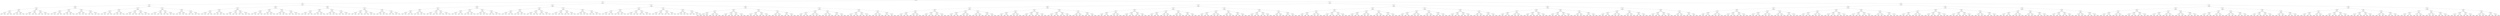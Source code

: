 digraph BVH {
	"0x12c397de0" [label="0x12c397de0"];
	"0x12c397de0" -> "0x12c397be0";
	"0x12c397be0" [label="0x12c397be0"];
	"0x12c397be0" -> "0x12c3977e0";
	"0x12c3977e0" [label="0x12c3977e0"];
	"0x12c3977e0" -> "0x12c396fe0";
	"0x12c396fe0" [label="0x12c396fe0"];
	"0x12c396fe0" -> "0x12c395fe0";
	"0x12c395fe0" [label="0x12c395fe0"];
	"0x12c395fe0" -> "0x12c393fe0";
	"0x12c393fe0" [label="0x12c393fe0"];
	"0x12c393fe0" -> "0x12c38ffe0";
	"0x12c38ffe0" [label="0x12c38ffe0"];
	"0x12c38ffe0" -> "0x12c387fe0";
	"0x12c387fe0" [label="0x12c387fe0"];
	"0x12c387fe0" -> "0x12c377fe0";
	"0x12c377fe0" [label="0x12c377fe0"];
	"0x12c377fe0" -> "0x12c357fe0";
	"0x12c357fe0" [label="CYLINDER"];
	"0x12c377fe0" -> "0x12c3580e0";
	"0x12c3580e0" [label="CYLINDER"];
	"0x12c387fe0" -> "0x12c3780e0";
	"0x12c3780e0" [label="0x12c3780e0"];
	"0x12c3780e0" -> "0x12c3581e0";
	"0x12c3581e0" [label="CYLINDER"];
	"0x12c3780e0" -> "0x12c3582e0";
	"0x12c3582e0" [label="CYLINDER"];
	"0x12c38ffe0" -> "0x12c3880e0";
	"0x12c3880e0" [label="0x12c3880e0"];
	"0x12c3880e0" -> "0x12c3781e0";
	"0x12c3781e0" [label="0x12c3781e0"];
	"0x12c3781e0" -> "0x12c3583e0";
	"0x12c3583e0" [label="CYLINDER"];
	"0x12c3781e0" -> "0x12c3584e0";
	"0x12c3584e0" [label="CYLINDER"];
	"0x12c3880e0" -> "0x12c3782e0";
	"0x12c3782e0" [label="0x12c3782e0"];
	"0x12c3782e0" -> "0x12c3585e0";
	"0x12c3585e0" [label="CYLINDER"];
	"0x12c3782e0" -> "0x12c3586e0";
	"0x12c3586e0" [label="CYLINDER"];
	"0x12c393fe0" -> "0x12c3900e0";
	"0x12c3900e0" [label="0x12c3900e0"];
	"0x12c3900e0" -> "0x12c3881e0";
	"0x12c3881e0" [label="0x12c3881e0"];
	"0x12c3881e0" -> "0x12c3783e0";
	"0x12c3783e0" [label="0x12c3783e0"];
	"0x12c3783e0" -> "0x12c3587e0";
	"0x12c3587e0" [label="CYLINDER"];
	"0x12c3783e0" -> "0x12c3588e0";
	"0x12c3588e0" [label="CYLINDER"];
	"0x12c3881e0" -> "0x12c3784e0";
	"0x12c3784e0" [label="0x12c3784e0"];
	"0x12c3784e0" -> "0x12c3589e0";
	"0x12c3589e0" [label="CYLINDER"];
	"0x12c3784e0" -> "0x12c358ae0";
	"0x12c358ae0" [label="CYLINDER"];
	"0x12c3900e0" -> "0x12c3882e0";
	"0x12c3882e0" [label="0x12c3882e0"];
	"0x12c3882e0" -> "0x12c3785e0";
	"0x12c3785e0" [label="0x12c3785e0"];
	"0x12c3785e0" -> "0x12c358be0";
	"0x12c358be0" [label="CYLINDER"];
	"0x12c3785e0" -> "0x12c358ce0";
	"0x12c358ce0" [label="CYLINDER"];
	"0x12c3882e0" -> "0x12c3786e0";
	"0x12c3786e0" [label="0x12c3786e0"];
	"0x12c3786e0" -> "0x12c358de0";
	"0x12c358de0" [label="CYLINDER"];
	"0x12c3786e0" -> "0x12c358ee0";
	"0x12c358ee0" [label="CYLINDER"];
	"0x12c395fe0" -> "0x12c3940e0";
	"0x12c3940e0" [label="0x12c3940e0"];
	"0x12c3940e0" -> "0x12c3901e0";
	"0x12c3901e0" [label="0x12c3901e0"];
	"0x12c3901e0" -> "0x12c3883e0";
	"0x12c3883e0" [label="0x12c3883e0"];
	"0x12c3883e0" -> "0x12c3787e0";
	"0x12c3787e0" [label="0x12c3787e0"];
	"0x12c3787e0" -> "0x12c358fe0";
	"0x12c358fe0" [label="CYLINDER"];
	"0x12c3787e0" -> "0x12c3590e0";
	"0x12c3590e0" [label="CYLINDER"];
	"0x12c3883e0" -> "0x12c3788e0";
	"0x12c3788e0" [label="0x12c3788e0"];
	"0x12c3788e0" -> "0x12c3591e0";
	"0x12c3591e0" [label="CYLINDER"];
	"0x12c3788e0" -> "0x12c3592e0";
	"0x12c3592e0" [label="CYLINDER"];
	"0x12c3901e0" -> "0x12c3884e0";
	"0x12c3884e0" [label="0x12c3884e0"];
	"0x12c3884e0" -> "0x12c3789e0";
	"0x12c3789e0" [label="0x12c3789e0"];
	"0x12c3789e0" -> "0x12c3593e0";
	"0x12c3593e0" [label="CYLINDER"];
	"0x12c3789e0" -> "0x12c3594e0";
	"0x12c3594e0" [label="CYLINDER"];
	"0x12c3884e0" -> "0x12c378ae0";
	"0x12c378ae0" [label="0x12c378ae0"];
	"0x12c378ae0" -> "0x12c3595e0";
	"0x12c3595e0" [label="CYLINDER"];
	"0x12c378ae0" -> "0x12c3596e0";
	"0x12c3596e0" [label="CYLINDER"];
	"0x12c3940e0" -> "0x12c3902e0";
	"0x12c3902e0" [label="0x12c3902e0"];
	"0x12c3902e0" -> "0x12c3885e0";
	"0x12c3885e0" [label="0x12c3885e0"];
	"0x12c3885e0" -> "0x12c378be0";
	"0x12c378be0" [label="0x12c378be0"];
	"0x12c378be0" -> "0x12c3597e0";
	"0x12c3597e0" [label="CYLINDER"];
	"0x12c378be0" -> "0x12c3598e0";
	"0x12c3598e0" [label="CYLINDER"];
	"0x12c3885e0" -> "0x12c378ce0";
	"0x12c378ce0" [label="0x12c378ce0"];
	"0x12c378ce0" -> "0x12c3599e0";
	"0x12c3599e0" [label="CYLINDER"];
	"0x12c378ce0" -> "0x12c359ae0";
	"0x12c359ae0" [label="CYLINDER"];
	"0x12c3902e0" -> "0x12c3886e0";
	"0x12c3886e0" [label="0x12c3886e0"];
	"0x12c3886e0" -> "0x12c378de0";
	"0x12c378de0" [label="0x12c378de0"];
	"0x12c378de0" -> "0x12c359be0";
	"0x12c359be0" [label="CYLINDER"];
	"0x12c378de0" -> "0x12c359ce0";
	"0x12c359ce0" [label="CYLINDER"];
	"0x12c3886e0" -> "0x12c378ee0";
	"0x12c378ee0" [label="0x12c378ee0"];
	"0x12c378ee0" -> "0x12c359de0";
	"0x12c359de0" [label="CYLINDER"];
	"0x12c378ee0" -> "0x12c359ee0";
	"0x12c359ee0" [label="CYLINDER"];
	"0x12c396fe0" -> "0x12c3960e0";
	"0x12c3960e0" [label="0x12c3960e0"];
	"0x12c3960e0" -> "0x12c3941e0";
	"0x12c3941e0" [label="0x12c3941e0"];
	"0x12c3941e0" -> "0x12c3903e0";
	"0x12c3903e0" [label="0x12c3903e0"];
	"0x12c3903e0" -> "0x12c3887e0";
	"0x12c3887e0" [label="0x12c3887e0"];
	"0x12c3887e0" -> "0x12c378fe0";
	"0x12c378fe0" [label="0x12c378fe0"];
	"0x12c378fe0" -> "0x12c359fe0";
	"0x12c359fe0" [label="CYLINDER"];
	"0x12c378fe0" -> "0x12c35a0e0";
	"0x12c35a0e0" [label="CYLINDER"];
	"0x12c3887e0" -> "0x12c3790e0";
	"0x12c3790e0" [label="0x12c3790e0"];
	"0x12c3790e0" -> "0x12c35a1e0";
	"0x12c35a1e0" [label="CYLINDER"];
	"0x12c3790e0" -> "0x12c35a2e0";
	"0x12c35a2e0" [label="CYLINDER"];
	"0x12c3903e0" -> "0x12c3888e0";
	"0x12c3888e0" [label="0x12c3888e0"];
	"0x12c3888e0" -> "0x12c3791e0";
	"0x12c3791e0" [label="0x12c3791e0"];
	"0x12c3791e0" -> "0x12c35a3e0";
	"0x12c35a3e0" [label="CYLINDER"];
	"0x12c3791e0" -> "0x12c35a4e0";
	"0x12c35a4e0" [label="CYLINDER"];
	"0x12c3888e0" -> "0x12c3792e0";
	"0x12c3792e0" [label="0x12c3792e0"];
	"0x12c3792e0" -> "0x12c35a5e0";
	"0x12c35a5e0" [label="CYLINDER"];
	"0x12c3792e0" -> "0x12c35a6e0";
	"0x12c35a6e0" [label="CYLINDER"];
	"0x12c3941e0" -> "0x12c3904e0";
	"0x12c3904e0" [label="0x12c3904e0"];
	"0x12c3904e0" -> "0x12c3889e0";
	"0x12c3889e0" [label="0x12c3889e0"];
	"0x12c3889e0" -> "0x12c3793e0";
	"0x12c3793e0" [label="0x12c3793e0"];
	"0x12c3793e0" -> "0x12c35a7e0";
	"0x12c35a7e0" [label="CYLINDER"];
	"0x12c3793e0" -> "0x12c35a8e0";
	"0x12c35a8e0" [label="CYLINDER"];
	"0x12c3889e0" -> "0x12c3794e0";
	"0x12c3794e0" [label="0x12c3794e0"];
	"0x12c3794e0" -> "0x12c35a9e0";
	"0x12c35a9e0" [label="CYLINDER"];
	"0x12c3794e0" -> "0x12c35aae0";
	"0x12c35aae0" [label="CYLINDER"];
	"0x12c3904e0" -> "0x12c388ae0";
	"0x12c388ae0" [label="0x12c388ae0"];
	"0x12c388ae0" -> "0x12c3795e0";
	"0x12c3795e0" [label="0x12c3795e0"];
	"0x12c3795e0" -> "0x12c35abe0";
	"0x12c35abe0" [label="CYLINDER"];
	"0x12c3795e0" -> "0x12c35ace0";
	"0x12c35ace0" [label="CYLINDER"];
	"0x12c388ae0" -> "0x12c3796e0";
	"0x12c3796e0" [label="0x12c3796e0"];
	"0x12c3796e0" -> "0x12c35ade0";
	"0x12c35ade0" [label="CYLINDER"];
	"0x12c3796e0" -> "0x12c35aee0";
	"0x12c35aee0" [label="CYLINDER"];
	"0x12c3960e0" -> "0x12c3942e0";
	"0x12c3942e0" [label="0x12c3942e0"];
	"0x12c3942e0" -> "0x12c3905e0";
	"0x12c3905e0" [label="0x12c3905e0"];
	"0x12c3905e0" -> "0x12c388be0";
	"0x12c388be0" [label="0x12c388be0"];
	"0x12c388be0" -> "0x12c3797e0";
	"0x12c3797e0" [label="0x12c3797e0"];
	"0x12c3797e0" -> "0x12c35afe0";
	"0x12c35afe0" [label="CYLINDER"];
	"0x12c3797e0" -> "0x12c35b0e0";
	"0x12c35b0e0" [label="CYLINDER"];
	"0x12c388be0" -> "0x12c3798e0";
	"0x12c3798e0" [label="0x12c3798e0"];
	"0x12c3798e0" -> "0x12c35b1e0";
	"0x12c35b1e0" [label="CYLINDER"];
	"0x12c3798e0" -> "0x12c35b2e0";
	"0x12c35b2e0" [label="CYLINDER"];
	"0x12c3905e0" -> "0x12c388ce0";
	"0x12c388ce0" [label="0x12c388ce0"];
	"0x12c388ce0" -> "0x12c3799e0";
	"0x12c3799e0" [label="0x12c3799e0"];
	"0x12c3799e0" -> "0x12c35b3e0";
	"0x12c35b3e0" [label="CYLINDER"];
	"0x12c3799e0" -> "0x12c35b4e0";
	"0x12c35b4e0" [label="CYLINDER"];
	"0x12c388ce0" -> "0x12c379ae0";
	"0x12c379ae0" [label="0x12c379ae0"];
	"0x12c379ae0" -> "0x12c35b5e0";
	"0x12c35b5e0" [label="CYLINDER"];
	"0x12c379ae0" -> "0x12c35b6e0";
	"0x12c35b6e0" [label="CYLINDER"];
	"0x12c3942e0" -> "0x12c3906e0";
	"0x12c3906e0" [label="0x12c3906e0"];
	"0x12c3906e0" -> "0x12c388de0";
	"0x12c388de0" [label="0x12c388de0"];
	"0x12c388de0" -> "0x12c379be0";
	"0x12c379be0" [label="0x12c379be0"];
	"0x12c379be0" -> "0x12c35b7e0";
	"0x12c35b7e0" [label="CYLINDER"];
	"0x12c379be0" -> "0x12c35b8e0";
	"0x12c35b8e0" [label="CYLINDER"];
	"0x12c388de0" -> "0x12c379ce0";
	"0x12c379ce0" [label="0x12c379ce0"];
	"0x12c379ce0" -> "0x12c35b9e0";
	"0x12c35b9e0" [label="CYLINDER"];
	"0x12c379ce0" -> "0x12c35bae0";
	"0x12c35bae0" [label="CYLINDER"];
	"0x12c3906e0" -> "0x12c388ee0";
	"0x12c388ee0" [label="0x12c388ee0"];
	"0x12c388ee0" -> "0x12c379de0";
	"0x12c379de0" [label="0x12c379de0"];
	"0x12c379de0" -> "0x12c35bbe0";
	"0x12c35bbe0" [label="CYLINDER"];
	"0x12c379de0" -> "0x12c35bce0";
	"0x12c35bce0" [label="CYLINDER"];
	"0x12c388ee0" -> "0x12c379ee0";
	"0x12c379ee0" [label="0x12c379ee0"];
	"0x12c379ee0" -> "0x12c35bde0";
	"0x12c35bde0" [label="CYLINDER"];
	"0x12c379ee0" -> "0x12c35bee0";
	"0x12c35bee0" [label="CYLINDER"];
	"0x12c3977e0" -> "0x12c3970e0";
	"0x12c3970e0" [label="0x12c3970e0"];
	"0x12c3970e0" -> "0x12c3961e0";
	"0x12c3961e0" [label="0x12c3961e0"];
	"0x12c3961e0" -> "0x12c3943e0";
	"0x12c3943e0" [label="0x12c3943e0"];
	"0x12c3943e0" -> "0x12c3907e0";
	"0x12c3907e0" [label="0x12c3907e0"];
	"0x12c3907e0" -> "0x12c388fe0";
	"0x12c388fe0" [label="0x12c388fe0"];
	"0x12c388fe0" -> "0x12c379fe0";
	"0x12c379fe0" [label="0x12c379fe0"];
	"0x12c379fe0" -> "0x12c35bfe0";
	"0x12c35bfe0" [label="CYLINDER"];
	"0x12c379fe0" -> "0x12c35c0e0";
	"0x12c35c0e0" [label="CYLINDER"];
	"0x12c388fe0" -> "0x12c37a0e0";
	"0x12c37a0e0" [label="0x12c37a0e0"];
	"0x12c37a0e0" -> "0x12c35c1e0";
	"0x12c35c1e0" [label="CYLINDER"];
	"0x12c37a0e0" -> "0x12c35c2e0";
	"0x12c35c2e0" [label="CYLINDER"];
	"0x12c3907e0" -> "0x12c3890e0";
	"0x12c3890e0" [label="0x12c3890e0"];
	"0x12c3890e0" -> "0x12c37a1e0";
	"0x12c37a1e0" [label="0x12c37a1e0"];
	"0x12c37a1e0" -> "0x12c35c3e0";
	"0x12c35c3e0" [label="CYLINDER"];
	"0x12c37a1e0" -> "0x12c35c4e0";
	"0x12c35c4e0" [label="CYLINDER"];
	"0x12c3890e0" -> "0x12c37a2e0";
	"0x12c37a2e0" [label="0x12c37a2e0"];
	"0x12c37a2e0" -> "0x12c35c5e0";
	"0x12c35c5e0" [label="CYLINDER"];
	"0x12c37a2e0" -> "0x12c35c6e0";
	"0x12c35c6e0" [label="CYLINDER"];
	"0x12c3943e0" -> "0x12c3908e0";
	"0x12c3908e0" [label="0x12c3908e0"];
	"0x12c3908e0" -> "0x12c3891e0";
	"0x12c3891e0" [label="0x12c3891e0"];
	"0x12c3891e0" -> "0x12c37a3e0";
	"0x12c37a3e0" [label="0x12c37a3e0"];
	"0x12c37a3e0" -> "0x12c35c7e0";
	"0x12c35c7e0" [label="CYLINDER"];
	"0x12c37a3e0" -> "0x12c35c8e0";
	"0x12c35c8e0" [label="CYLINDER"];
	"0x12c3891e0" -> "0x12c37a4e0";
	"0x12c37a4e0" [label="0x12c37a4e0"];
	"0x12c37a4e0" -> "0x12c35c9e0";
	"0x12c35c9e0" [label="CYLINDER"];
	"0x12c37a4e0" -> "0x12c35cae0";
	"0x12c35cae0" [label="CYLINDER"];
	"0x12c3908e0" -> "0x12c3892e0";
	"0x12c3892e0" [label="0x12c3892e0"];
	"0x12c3892e0" -> "0x12c37a5e0";
	"0x12c37a5e0" [label="0x12c37a5e0"];
	"0x12c37a5e0" -> "0x12c35cbe0";
	"0x12c35cbe0" [label="CYLINDER"];
	"0x12c37a5e0" -> "0x12c35cce0";
	"0x12c35cce0" [label="CYLINDER"];
	"0x12c3892e0" -> "0x12c37a6e0";
	"0x12c37a6e0" [label="0x12c37a6e0"];
	"0x12c37a6e0" -> "0x12c35cde0";
	"0x12c35cde0" [label="CYLINDER"];
	"0x12c37a6e0" -> "0x12c35cee0";
	"0x12c35cee0" [label="CYLINDER"];
	"0x12c3961e0" -> "0x12c3944e0";
	"0x12c3944e0" [label="0x12c3944e0"];
	"0x12c3944e0" -> "0x12c3909e0";
	"0x12c3909e0" [label="0x12c3909e0"];
	"0x12c3909e0" -> "0x12c3893e0";
	"0x12c3893e0" [label="0x12c3893e0"];
	"0x12c3893e0" -> "0x12c37a7e0";
	"0x12c37a7e0" [label="0x12c37a7e0"];
	"0x12c37a7e0" -> "0x12c35cfe0";
	"0x12c35cfe0" [label="CYLINDER"];
	"0x12c37a7e0" -> "0x12c35d0e0";
	"0x12c35d0e0" [label="CYLINDER"];
	"0x12c3893e0" -> "0x12c37a8e0";
	"0x12c37a8e0" [label="0x12c37a8e0"];
	"0x12c37a8e0" -> "0x12c35d1e0";
	"0x12c35d1e0" [label="CYLINDER"];
	"0x12c37a8e0" -> "0x12c35d2e0";
	"0x12c35d2e0" [label="CYLINDER"];
	"0x12c3909e0" -> "0x12c3894e0";
	"0x12c3894e0" [label="0x12c3894e0"];
	"0x12c3894e0" -> "0x12c37a9e0";
	"0x12c37a9e0" [label="0x12c37a9e0"];
	"0x12c37a9e0" -> "0x12c35d3e0";
	"0x12c35d3e0" [label="CYLINDER"];
	"0x12c37a9e0" -> "0x12c35d4e0";
	"0x12c35d4e0" [label="CYLINDER"];
	"0x12c3894e0" -> "0x12c37aae0";
	"0x12c37aae0" [label="0x12c37aae0"];
	"0x12c37aae0" -> "0x12c35d5e0";
	"0x12c35d5e0" [label="CYLINDER"];
	"0x12c37aae0" -> "0x12c35d6e0";
	"0x12c35d6e0" [label="CYLINDER"];
	"0x12c3944e0" -> "0x12c390ae0";
	"0x12c390ae0" [label="0x12c390ae0"];
	"0x12c390ae0" -> "0x12c3895e0";
	"0x12c3895e0" [label="0x12c3895e0"];
	"0x12c3895e0" -> "0x12c37abe0";
	"0x12c37abe0" [label="0x12c37abe0"];
	"0x12c37abe0" -> "0x12c35d7e0";
	"0x12c35d7e0" [label="CYLINDER"];
	"0x12c37abe0" -> "0x12c35d8e0";
	"0x12c35d8e0" [label="CYLINDER"];
	"0x12c3895e0" -> "0x12c37ace0";
	"0x12c37ace0" [label="0x12c37ace0"];
	"0x12c37ace0" -> "0x12c35d9e0";
	"0x12c35d9e0" [label="CYLINDER"];
	"0x12c37ace0" -> "0x12c35dae0";
	"0x12c35dae0" [label="CYLINDER"];
	"0x12c390ae0" -> "0x12c3896e0";
	"0x12c3896e0" [label="0x12c3896e0"];
	"0x12c3896e0" -> "0x12c37ade0";
	"0x12c37ade0" [label="0x12c37ade0"];
	"0x12c37ade0" -> "0x12c35dbe0";
	"0x12c35dbe0" [label="CYLINDER"];
	"0x12c37ade0" -> "0x12c35dce0";
	"0x12c35dce0" [label="CYLINDER"];
	"0x12c3896e0" -> "0x12c37aee0";
	"0x12c37aee0" [label="0x12c37aee0"];
	"0x12c37aee0" -> "0x12c35dde0";
	"0x12c35dde0" [label="CYLINDER"];
	"0x12c37aee0" -> "0x12c35dee0";
	"0x12c35dee0" [label="CYLINDER"];
	"0x12c3970e0" -> "0x12c3962e0";
	"0x12c3962e0" [label="0x12c3962e0"];
	"0x12c3962e0" -> "0x12c3945e0";
	"0x12c3945e0" [label="0x12c3945e0"];
	"0x12c3945e0" -> "0x12c390be0";
	"0x12c390be0" [label="0x12c390be0"];
	"0x12c390be0" -> "0x12c3897e0";
	"0x12c3897e0" [label="0x12c3897e0"];
	"0x12c3897e0" -> "0x12c37afe0";
	"0x12c37afe0" [label="0x12c37afe0"];
	"0x12c37afe0" -> "0x12c35dfe0";
	"0x12c35dfe0" [label="CYLINDER"];
	"0x12c37afe0" -> "0x12c35e0e0";
	"0x12c35e0e0" [label="CYLINDER"];
	"0x12c3897e0" -> "0x12c37b0e0";
	"0x12c37b0e0" [label="0x12c37b0e0"];
	"0x12c37b0e0" -> "0x12c35e1e0";
	"0x12c35e1e0" [label="CYLINDER"];
	"0x12c37b0e0" -> "0x12c35e2e0";
	"0x12c35e2e0" [label="CYLINDER"];
	"0x12c390be0" -> "0x12c3898e0";
	"0x12c3898e0" [label="0x12c3898e0"];
	"0x12c3898e0" -> "0x12c37b1e0";
	"0x12c37b1e0" [label="0x12c37b1e0"];
	"0x12c37b1e0" -> "0x12c35e3e0";
	"0x12c35e3e0" [label="CYLINDER"];
	"0x12c37b1e0" -> "0x12c35e4e0";
	"0x12c35e4e0" [label="CYLINDER"];
	"0x12c3898e0" -> "0x12c37b2e0";
	"0x12c37b2e0" [label="0x12c37b2e0"];
	"0x12c37b2e0" -> "0x12c35e5e0";
	"0x12c35e5e0" [label="CYLINDER"];
	"0x12c37b2e0" -> "0x12c35e6e0";
	"0x12c35e6e0" [label="CYLINDER"];
	"0x12c3945e0" -> "0x12c390ce0";
	"0x12c390ce0" [label="0x12c390ce0"];
	"0x12c390ce0" -> "0x12c3899e0";
	"0x12c3899e0" [label="0x12c3899e0"];
	"0x12c3899e0" -> "0x12c37b3e0";
	"0x12c37b3e0" [label="0x12c37b3e0"];
	"0x12c37b3e0" -> "0x12c35e7e0";
	"0x12c35e7e0" [label="CYLINDER"];
	"0x12c37b3e0" -> "0x12c35e8e0";
	"0x12c35e8e0" [label="CYLINDER"];
	"0x12c3899e0" -> "0x12c37b4e0";
	"0x12c37b4e0" [label="0x12c37b4e0"];
	"0x12c37b4e0" -> "0x12c35e9e0";
	"0x12c35e9e0" [label="CYLINDER"];
	"0x12c37b4e0" -> "0x12c35eae0";
	"0x12c35eae0" [label="CYLINDER"];
	"0x12c390ce0" -> "0x12c389ae0";
	"0x12c389ae0" [label="0x12c389ae0"];
	"0x12c389ae0" -> "0x12c37b5e0";
	"0x12c37b5e0" [label="0x12c37b5e0"];
	"0x12c37b5e0" -> "0x12c35ebe0";
	"0x12c35ebe0" [label="CYLINDER"];
	"0x12c37b5e0" -> "0x12c35ece0";
	"0x12c35ece0" [label="CYLINDER"];
	"0x12c389ae0" -> "0x12c37b6e0";
	"0x12c37b6e0" [label="0x12c37b6e0"];
	"0x12c37b6e0" -> "0x12c35ede0";
	"0x12c35ede0" [label="CYLINDER"];
	"0x12c37b6e0" -> "0x12c35eee0";
	"0x12c35eee0" [label="CYLINDER"];
	"0x12c3962e0" -> "0x12c3946e0";
	"0x12c3946e0" [label="0x12c3946e0"];
	"0x12c3946e0" -> "0x12c390de0";
	"0x12c390de0" [label="0x12c390de0"];
	"0x12c390de0" -> "0x12c389be0";
	"0x12c389be0" [label="0x12c389be0"];
	"0x12c389be0" -> "0x12c37b7e0";
	"0x12c37b7e0" [label="0x12c37b7e0"];
	"0x12c37b7e0" -> "0x12c35efe0";
	"0x12c35efe0" [label="CYLINDER"];
	"0x12c37b7e0" -> "0x12c35f0e0";
	"0x12c35f0e0" [label="CYLINDER"];
	"0x12c389be0" -> "0x12c37b8e0";
	"0x12c37b8e0" [label="0x12c37b8e0"];
	"0x12c37b8e0" -> "0x12c35f1e0";
	"0x12c35f1e0" [label="CYLINDER"];
	"0x12c37b8e0" -> "0x12c35f2e0";
	"0x12c35f2e0" [label="CYLINDER"];
	"0x12c390de0" -> "0x12c389ce0";
	"0x12c389ce0" [label="0x12c389ce0"];
	"0x12c389ce0" -> "0x12c37b9e0";
	"0x12c37b9e0" [label="0x12c37b9e0"];
	"0x12c37b9e0" -> "0x12c35f3e0";
	"0x12c35f3e0" [label="CYLINDER"];
	"0x12c37b9e0" -> "0x12c35f4e0";
	"0x12c35f4e0" [label="CYLINDER"];
	"0x12c389ce0" -> "0x12c37bae0";
	"0x12c37bae0" [label="0x12c37bae0"];
	"0x12c37bae0" -> "0x12c35f5e0";
	"0x12c35f5e0" [label="CYLINDER"];
	"0x12c37bae0" -> "0x12c35f6e0";
	"0x12c35f6e0" [label="CYLINDER"];
	"0x12c3946e0" -> "0x12c390ee0";
	"0x12c390ee0" [label="0x12c390ee0"];
	"0x12c390ee0" -> "0x12c389de0";
	"0x12c389de0" [label="0x12c389de0"];
	"0x12c389de0" -> "0x12c37bbe0";
	"0x12c37bbe0" [label="0x12c37bbe0"];
	"0x12c37bbe0" -> "0x12c35f7e0";
	"0x12c35f7e0" [label="CYLINDER"];
	"0x12c37bbe0" -> "0x12c35f8e0";
	"0x12c35f8e0" [label="CYLINDER"];
	"0x12c389de0" -> "0x12c37bce0";
	"0x12c37bce0" [label="0x12c37bce0"];
	"0x12c37bce0" -> "0x12c35f9e0";
	"0x12c35f9e0" [label="CYLINDER"];
	"0x12c37bce0" -> "0x12c35fae0";
	"0x12c35fae0" [label="CYLINDER"];
	"0x12c390ee0" -> "0x12c389ee0";
	"0x12c389ee0" [label="0x12c389ee0"];
	"0x12c389ee0" -> "0x12c37bde0";
	"0x12c37bde0" [label="0x12c37bde0"];
	"0x12c37bde0" -> "0x12c35fbe0";
	"0x12c35fbe0" [label="CYLINDER"];
	"0x12c37bde0" -> "0x12c35fce0";
	"0x12c35fce0" [label="CYLINDER"];
	"0x12c389ee0" -> "0x12c37bee0";
	"0x12c37bee0" [label="0x12c37bee0"];
	"0x12c37bee0" -> "0x12c35fde0";
	"0x12c35fde0" [label="CYLINDER"];
	"0x12c37bee0" -> "0x12c35fee0";
	"0x12c35fee0" [label="CYLINDER"];
	"0x12c397be0" -> "0x12c3978e0";
	"0x12c3978e0" [label="0x12c3978e0"];
	"0x12c3978e0" -> "0x12c3971e0";
	"0x12c3971e0" [label="0x12c3971e0"];
	"0x12c3971e0" -> "0x12c3963e0";
	"0x12c3963e0" [label="0x12c3963e0"];
	"0x12c3963e0" -> "0x12c3947e0";
	"0x12c3947e0" [label="0x12c3947e0"];
	"0x12c3947e0" -> "0x12c390fe0";
	"0x12c390fe0" [label="0x12c390fe0"];
	"0x12c390fe0" -> "0x12c389fe0";
	"0x12c389fe0" [label="0x12c389fe0"];
	"0x12c389fe0" -> "0x12c37bfe0";
	"0x12c37bfe0" [label="0x12c37bfe0"];
	"0x12c37bfe0" -> "0x12c35ffe0";
	"0x12c35ffe0" [label="CYLINDER"];
	"0x12c37bfe0" -> "0x12c3600e0";
	"0x12c3600e0" [label="CYLINDER"];
	"0x12c389fe0" -> "0x12c37c0e0";
	"0x12c37c0e0" [label="0x12c37c0e0"];
	"0x12c37c0e0" -> "0x12c3601e0";
	"0x12c3601e0" [label="CYLINDER"];
	"0x12c37c0e0" -> "0x12c3602e0";
	"0x12c3602e0" [label="CYLINDER"];
	"0x12c390fe0" -> "0x12c38a0e0";
	"0x12c38a0e0" [label="0x12c38a0e0"];
	"0x12c38a0e0" -> "0x12c37c1e0";
	"0x12c37c1e0" [label="0x12c37c1e0"];
	"0x12c37c1e0" -> "0x12c3603e0";
	"0x12c3603e0" [label="CYLINDER"];
	"0x12c37c1e0" -> "0x12c3604e0";
	"0x12c3604e0" [label="CYLINDER"];
	"0x12c38a0e0" -> "0x12c37c2e0";
	"0x12c37c2e0" [label="0x12c37c2e0"];
	"0x12c37c2e0" -> "0x12c3605e0";
	"0x12c3605e0" [label="CYLINDER"];
	"0x12c37c2e0" -> "0x12c3606e0";
	"0x12c3606e0" [label="CYLINDER"];
	"0x12c3947e0" -> "0x12c3910e0";
	"0x12c3910e0" [label="0x12c3910e0"];
	"0x12c3910e0" -> "0x12c38a1e0";
	"0x12c38a1e0" [label="0x12c38a1e0"];
	"0x12c38a1e0" -> "0x12c37c3e0";
	"0x12c37c3e0" [label="0x12c37c3e0"];
	"0x12c37c3e0" -> "0x12c3607e0";
	"0x12c3607e0" [label="CYLINDER"];
	"0x12c37c3e0" -> "0x12c3608e0";
	"0x12c3608e0" [label="CYLINDER"];
	"0x12c38a1e0" -> "0x12c37c4e0";
	"0x12c37c4e0" [label="0x12c37c4e0"];
	"0x12c37c4e0" -> "0x12c3609e0";
	"0x12c3609e0" [label="CYLINDER"];
	"0x12c37c4e0" -> "0x12c360ae0";
	"0x12c360ae0" [label="CYLINDER"];
	"0x12c3910e0" -> "0x12c38a2e0";
	"0x12c38a2e0" [label="0x12c38a2e0"];
	"0x12c38a2e0" -> "0x12c37c5e0";
	"0x12c37c5e0" [label="0x12c37c5e0"];
	"0x12c37c5e0" -> "0x12c360be0";
	"0x12c360be0" [label="CYLINDER"];
	"0x12c37c5e0" -> "0x12c360ce0";
	"0x12c360ce0" [label="CYLINDER"];
	"0x12c38a2e0" -> "0x12c37c6e0";
	"0x12c37c6e0" [label="0x12c37c6e0"];
	"0x12c37c6e0" -> "0x12c360de0";
	"0x12c360de0" [label="CYLINDER"];
	"0x12c37c6e0" -> "0x12c360ee0";
	"0x12c360ee0" [label="CYLINDER"];
	"0x12c3963e0" -> "0x12c3948e0";
	"0x12c3948e0" [label="0x12c3948e0"];
	"0x12c3948e0" -> "0x12c3911e0";
	"0x12c3911e0" [label="0x12c3911e0"];
	"0x12c3911e0" -> "0x12c38a3e0";
	"0x12c38a3e0" [label="0x12c38a3e0"];
	"0x12c38a3e0" -> "0x12c37c7e0";
	"0x12c37c7e0" [label="0x12c37c7e0"];
	"0x12c37c7e0" -> "0x12c360fe0";
	"0x12c360fe0" [label="CYLINDER"];
	"0x12c37c7e0" -> "0x12c3610e0";
	"0x12c3610e0" [label="CYLINDER"];
	"0x12c38a3e0" -> "0x12c37c8e0";
	"0x12c37c8e0" [label="0x12c37c8e0"];
	"0x12c37c8e0" -> "0x12c3611e0";
	"0x12c3611e0" [label="CYLINDER"];
	"0x12c37c8e0" -> "0x12c3612e0";
	"0x12c3612e0" [label="CYLINDER"];
	"0x12c3911e0" -> "0x12c38a4e0";
	"0x12c38a4e0" [label="0x12c38a4e0"];
	"0x12c38a4e0" -> "0x12c37c9e0";
	"0x12c37c9e0" [label="0x12c37c9e0"];
	"0x12c37c9e0" -> "0x12c3613e0";
	"0x12c3613e0" [label="CYLINDER"];
	"0x12c37c9e0" -> "0x12c3614e0";
	"0x12c3614e0" [label="CYLINDER"];
	"0x12c38a4e0" -> "0x12c37cae0";
	"0x12c37cae0" [label="0x12c37cae0"];
	"0x12c37cae0" -> "0x12c3615e0";
	"0x12c3615e0" [label="CYLINDER"];
	"0x12c37cae0" -> "0x12c3616e0";
	"0x12c3616e0" [label="CYLINDER"];
	"0x12c3948e0" -> "0x12c3912e0";
	"0x12c3912e0" [label="0x12c3912e0"];
	"0x12c3912e0" -> "0x12c38a5e0";
	"0x12c38a5e0" [label="0x12c38a5e0"];
	"0x12c38a5e0" -> "0x12c37cbe0";
	"0x12c37cbe0" [label="0x12c37cbe0"];
	"0x12c37cbe0" -> "0x12c3617e0";
	"0x12c3617e0" [label="CYLINDER"];
	"0x12c37cbe0" -> "0x12c3618e0";
	"0x12c3618e0" [label="CYLINDER"];
	"0x12c38a5e0" -> "0x12c37cce0";
	"0x12c37cce0" [label="0x12c37cce0"];
	"0x12c37cce0" -> "0x12c3619e0";
	"0x12c3619e0" [label="CYLINDER"];
	"0x12c37cce0" -> "0x12c361ae0";
	"0x12c361ae0" [label="CYLINDER"];
	"0x12c3912e0" -> "0x12c38a6e0";
	"0x12c38a6e0" [label="0x12c38a6e0"];
	"0x12c38a6e0" -> "0x12c37cde0";
	"0x12c37cde0" [label="0x12c37cde0"];
	"0x12c37cde0" -> "0x12c361be0";
	"0x12c361be0" [label="CYLINDER"];
	"0x12c37cde0" -> "0x12c361ce0";
	"0x12c361ce0" [label="CYLINDER"];
	"0x12c38a6e0" -> "0x12c37cee0";
	"0x12c37cee0" [label="0x12c37cee0"];
	"0x12c37cee0" -> "0x12c361de0";
	"0x12c361de0" [label="CYLINDER"];
	"0x12c37cee0" -> "0x12c361ee0";
	"0x12c361ee0" [label="CYLINDER"];
	"0x12c3971e0" -> "0x12c3964e0";
	"0x12c3964e0" [label="0x12c3964e0"];
	"0x12c3964e0" -> "0x12c3949e0";
	"0x12c3949e0" [label="0x12c3949e0"];
	"0x12c3949e0" -> "0x12c3913e0";
	"0x12c3913e0" [label="0x12c3913e0"];
	"0x12c3913e0" -> "0x12c38a7e0";
	"0x12c38a7e0" [label="0x12c38a7e0"];
	"0x12c38a7e0" -> "0x12c37cfe0";
	"0x12c37cfe0" [label="0x12c37cfe0"];
	"0x12c37cfe0" -> "0x12c361fe0";
	"0x12c361fe0" [label="CYLINDER"];
	"0x12c37cfe0" -> "0x12c3620e0";
	"0x12c3620e0" [label="CYLINDER"];
	"0x12c38a7e0" -> "0x12c37d0e0";
	"0x12c37d0e0" [label="0x12c37d0e0"];
	"0x12c37d0e0" -> "0x12c3621e0";
	"0x12c3621e0" [label="CYLINDER"];
	"0x12c37d0e0" -> "0x12c3622e0";
	"0x12c3622e0" [label="CYLINDER"];
	"0x12c3913e0" -> "0x12c38a8e0";
	"0x12c38a8e0" [label="0x12c38a8e0"];
	"0x12c38a8e0" -> "0x12c37d1e0";
	"0x12c37d1e0" [label="0x12c37d1e0"];
	"0x12c37d1e0" -> "0x12c3623e0";
	"0x12c3623e0" [label="CYLINDER"];
	"0x12c37d1e0" -> "0x12c3624e0";
	"0x12c3624e0" [label="CYLINDER"];
	"0x12c38a8e0" -> "0x12c37d2e0";
	"0x12c37d2e0" [label="0x12c37d2e0"];
	"0x12c37d2e0" -> "0x12c3625e0";
	"0x12c3625e0" [label="CYLINDER"];
	"0x12c37d2e0" -> "0x12c3626e0";
	"0x12c3626e0" [label="CYLINDER"];
	"0x12c3949e0" -> "0x12c3914e0";
	"0x12c3914e0" [label="0x12c3914e0"];
	"0x12c3914e0" -> "0x12c38a9e0";
	"0x12c38a9e0" [label="0x12c38a9e0"];
	"0x12c38a9e0" -> "0x12c37d3e0";
	"0x12c37d3e0" [label="0x12c37d3e0"];
	"0x12c37d3e0" -> "0x12c3627e0";
	"0x12c3627e0" [label="CYLINDER"];
	"0x12c37d3e0" -> "0x12c3628e0";
	"0x12c3628e0" [label="CYLINDER"];
	"0x12c38a9e0" -> "0x12c37d4e0";
	"0x12c37d4e0" [label="0x12c37d4e0"];
	"0x12c37d4e0" -> "0x12c3629e0";
	"0x12c3629e0" [label="CYLINDER"];
	"0x12c37d4e0" -> "0x12c362ae0";
	"0x12c362ae0" [label="CYLINDER"];
	"0x12c3914e0" -> "0x12c38aae0";
	"0x12c38aae0" [label="0x12c38aae0"];
	"0x12c38aae0" -> "0x12c37d5e0";
	"0x12c37d5e0" [label="0x12c37d5e0"];
	"0x12c37d5e0" -> "0x12c362be0";
	"0x12c362be0" [label="CYLINDER"];
	"0x12c37d5e0" -> "0x12c362ce0";
	"0x12c362ce0" [label="CYLINDER"];
	"0x12c38aae0" -> "0x12c37d6e0";
	"0x12c37d6e0" [label="0x12c37d6e0"];
	"0x12c37d6e0" -> "0x12c362de0";
	"0x12c362de0" [label="CYLINDER"];
	"0x12c37d6e0" -> "0x12c362ee0";
	"0x12c362ee0" [label="CYLINDER"];
	"0x12c3964e0" -> "0x12c394ae0";
	"0x12c394ae0" [label="0x12c394ae0"];
	"0x12c394ae0" -> "0x12c3915e0";
	"0x12c3915e0" [label="0x12c3915e0"];
	"0x12c3915e0" -> "0x12c38abe0";
	"0x12c38abe0" [label="0x12c38abe0"];
	"0x12c38abe0" -> "0x12c37d7e0";
	"0x12c37d7e0" [label="0x12c37d7e0"];
	"0x12c37d7e0" -> "0x12c362fe0";
	"0x12c362fe0" [label="CYLINDER"];
	"0x12c37d7e0" -> "0x12c3630e0";
	"0x12c3630e0" [label="CYLINDER"];
	"0x12c38abe0" -> "0x12c37d8e0";
	"0x12c37d8e0" [label="0x12c37d8e0"];
	"0x12c37d8e0" -> "0x12c3631e0";
	"0x12c3631e0" [label="CYLINDER"];
	"0x12c37d8e0" -> "0x12c3632e0";
	"0x12c3632e0" [label="CYLINDER"];
	"0x12c3915e0" -> "0x12c38ace0";
	"0x12c38ace0" [label="0x12c38ace0"];
	"0x12c38ace0" -> "0x12c37d9e0";
	"0x12c37d9e0" [label="0x12c37d9e0"];
	"0x12c37d9e0" -> "0x12c3633e0";
	"0x12c3633e0" [label="CYLINDER"];
	"0x12c37d9e0" -> "0x12c3634e0";
	"0x12c3634e0" [label="CYLINDER"];
	"0x12c38ace0" -> "0x12c37dae0";
	"0x12c37dae0" [label="0x12c37dae0"];
	"0x12c37dae0" -> "0x12c3635e0";
	"0x12c3635e0" [label="CYLINDER"];
	"0x12c37dae0" -> "0x12c3636e0";
	"0x12c3636e0" [label="CYLINDER"];
	"0x12c394ae0" -> "0x12c3916e0";
	"0x12c3916e0" [label="0x12c3916e0"];
	"0x12c3916e0" -> "0x12c38ade0";
	"0x12c38ade0" [label="0x12c38ade0"];
	"0x12c38ade0" -> "0x12c37dbe0";
	"0x12c37dbe0" [label="0x12c37dbe0"];
	"0x12c37dbe0" -> "0x12c3637e0";
	"0x12c3637e0" [label="CYLINDER"];
	"0x12c37dbe0" -> "0x12c3638e0";
	"0x12c3638e0" [label="CYLINDER"];
	"0x12c38ade0" -> "0x12c37dce0";
	"0x12c37dce0" [label="0x12c37dce0"];
	"0x12c37dce0" -> "0x12c3639e0";
	"0x12c3639e0" [label="CYLINDER"];
	"0x12c37dce0" -> "0x12c363ae0";
	"0x12c363ae0" [label="CYLINDER"];
	"0x12c3916e0" -> "0x12c38aee0";
	"0x12c38aee0" [label="0x12c38aee0"];
	"0x12c38aee0" -> "0x12c37dde0";
	"0x12c37dde0" [label="0x12c37dde0"];
	"0x12c37dde0" -> "0x12c363be0";
	"0x12c363be0" [label="CYLINDER"];
	"0x12c37dde0" -> "0x12c363ce0";
	"0x12c363ce0" [label="CYLINDER"];
	"0x12c38aee0" -> "0x12c37dee0";
	"0x12c37dee0" [label="0x12c37dee0"];
	"0x12c37dee0" -> "0x12c363de0";
	"0x12c363de0" [label="CYLINDER"];
	"0x12c37dee0" -> "0x12c363ee0";
	"0x12c363ee0" [label="CYLINDER"];
	"0x12c3978e0" -> "0x12c3972e0";
	"0x12c3972e0" [label="0x12c3972e0"];
	"0x12c3972e0" -> "0x12c3965e0";
	"0x12c3965e0" [label="0x12c3965e0"];
	"0x12c3965e0" -> "0x12c394be0";
	"0x12c394be0" [label="0x12c394be0"];
	"0x12c394be0" -> "0x12c3917e0";
	"0x12c3917e0" [label="0x12c3917e0"];
	"0x12c3917e0" -> "0x12c38afe0";
	"0x12c38afe0" [label="0x12c38afe0"];
	"0x12c38afe0" -> "0x12c37dfe0";
	"0x12c37dfe0" [label="0x12c37dfe0"];
	"0x12c37dfe0" -> "0x12c363fe0";
	"0x12c363fe0" [label="CYLINDER"];
	"0x12c37dfe0" -> "0x12c3640e0";
	"0x12c3640e0" [label="CYLINDER"];
	"0x12c38afe0" -> "0x12c37e0e0";
	"0x12c37e0e0" [label="0x12c37e0e0"];
	"0x12c37e0e0" -> "0x12c3641e0";
	"0x12c3641e0" [label="CYLINDER"];
	"0x12c37e0e0" -> "0x12c3642e0";
	"0x12c3642e0" [label="CYLINDER"];
	"0x12c3917e0" -> "0x12c38b0e0";
	"0x12c38b0e0" [label="0x12c38b0e0"];
	"0x12c38b0e0" -> "0x12c37e1e0";
	"0x12c37e1e0" [label="0x12c37e1e0"];
	"0x12c37e1e0" -> "0x12c3643e0";
	"0x12c3643e0" [label="CYLINDER"];
	"0x12c37e1e0" -> "0x12c3644e0";
	"0x12c3644e0" [label="CYLINDER"];
	"0x12c38b0e0" -> "0x12c37e2e0";
	"0x12c37e2e0" [label="0x12c37e2e0"];
	"0x12c37e2e0" -> "0x12c3645e0";
	"0x12c3645e0" [label="CYLINDER"];
	"0x12c37e2e0" -> "0x12c3646e0";
	"0x12c3646e0" [label="CYLINDER"];
	"0x12c394be0" -> "0x12c3918e0";
	"0x12c3918e0" [label="0x12c3918e0"];
	"0x12c3918e0" -> "0x12c38b1e0";
	"0x12c38b1e0" [label="0x12c38b1e0"];
	"0x12c38b1e0" -> "0x12c37e3e0";
	"0x12c37e3e0" [label="0x12c37e3e0"];
	"0x12c37e3e0" -> "0x12c3647e0";
	"0x12c3647e0" [label="CYLINDER"];
	"0x12c37e3e0" -> "0x12c3648e0";
	"0x12c3648e0" [label="CYLINDER"];
	"0x12c38b1e0" -> "0x12c37e4e0";
	"0x12c37e4e0" [label="0x12c37e4e0"];
	"0x12c37e4e0" -> "0x12c3649e0";
	"0x12c3649e0" [label="CYLINDER"];
	"0x12c37e4e0" -> "0x12c364ae0";
	"0x12c364ae0" [label="CYLINDER"];
	"0x12c3918e0" -> "0x12c38b2e0";
	"0x12c38b2e0" [label="0x12c38b2e0"];
	"0x12c38b2e0" -> "0x12c37e5e0";
	"0x12c37e5e0" [label="0x12c37e5e0"];
	"0x12c37e5e0" -> "0x12c364be0";
	"0x12c364be0" [label="CYLINDER"];
	"0x12c37e5e0" -> "0x12c364ce0";
	"0x12c364ce0" [label="CYLINDER"];
	"0x12c38b2e0" -> "0x12c37e6e0";
	"0x12c37e6e0" [label="0x12c37e6e0"];
	"0x12c37e6e0" -> "0x12c364de0";
	"0x12c364de0" [label="CYLINDER"];
	"0x12c37e6e0" -> "0x12c364ee0";
	"0x12c364ee0" [label="CYLINDER"];
	"0x12c3965e0" -> "0x12c394ce0";
	"0x12c394ce0" [label="0x12c394ce0"];
	"0x12c394ce0" -> "0x12c3919e0";
	"0x12c3919e0" [label="0x12c3919e0"];
	"0x12c3919e0" -> "0x12c38b3e0";
	"0x12c38b3e0" [label="0x12c38b3e0"];
	"0x12c38b3e0" -> "0x12c37e7e0";
	"0x12c37e7e0" [label="0x12c37e7e0"];
	"0x12c37e7e0" -> "0x12c364fe0";
	"0x12c364fe0" [label="CYLINDER"];
	"0x12c37e7e0" -> "0x12c3650e0";
	"0x12c3650e0" [label="CYLINDER"];
	"0x12c38b3e0" -> "0x12c37e8e0";
	"0x12c37e8e0" [label="0x12c37e8e0"];
	"0x12c37e8e0" -> "0x12c3651e0";
	"0x12c3651e0" [label="CYLINDER"];
	"0x12c37e8e0" -> "0x12c3652e0";
	"0x12c3652e0" [label="CYLINDER"];
	"0x12c3919e0" -> "0x12c38b4e0";
	"0x12c38b4e0" [label="0x12c38b4e0"];
	"0x12c38b4e0" -> "0x12c37e9e0";
	"0x12c37e9e0" [label="0x12c37e9e0"];
	"0x12c37e9e0" -> "0x12c3653e0";
	"0x12c3653e0" [label="CYLINDER"];
	"0x12c37e9e0" -> "0x12c3654e0";
	"0x12c3654e0" [label="CYLINDER"];
	"0x12c38b4e0" -> "0x12c37eae0";
	"0x12c37eae0" [label="0x12c37eae0"];
	"0x12c37eae0" -> "0x12c3655e0";
	"0x12c3655e0" [label="CYLINDER"];
	"0x12c37eae0" -> "0x12c3656e0";
	"0x12c3656e0" [label="CYLINDER"];
	"0x12c394ce0" -> "0x12c391ae0";
	"0x12c391ae0" [label="0x12c391ae0"];
	"0x12c391ae0" -> "0x12c38b5e0";
	"0x12c38b5e0" [label="0x12c38b5e0"];
	"0x12c38b5e0" -> "0x12c37ebe0";
	"0x12c37ebe0" [label="0x12c37ebe0"];
	"0x12c37ebe0" -> "0x12c3657e0";
	"0x12c3657e0" [label="CYLINDER"];
	"0x12c37ebe0" -> "0x12c3658e0";
	"0x12c3658e0" [label="CYLINDER"];
	"0x12c38b5e0" -> "0x12c37ece0";
	"0x12c37ece0" [label="0x12c37ece0"];
	"0x12c37ece0" -> "0x12c3659e0";
	"0x12c3659e0" [label="CYLINDER"];
	"0x12c37ece0" -> "0x12c365ae0";
	"0x12c365ae0" [label="CYLINDER"];
	"0x12c391ae0" -> "0x12c38b6e0";
	"0x12c38b6e0" [label="0x12c38b6e0"];
	"0x12c38b6e0" -> "0x12c37ede0";
	"0x12c37ede0" [label="0x12c37ede0"];
	"0x12c37ede0" -> "0x12c365be0";
	"0x12c365be0" [label="CYLINDER"];
	"0x12c37ede0" -> "0x12c365ce0";
	"0x12c365ce0" [label="CYLINDER"];
	"0x12c38b6e0" -> "0x12c37eee0";
	"0x12c37eee0" [label="0x12c37eee0"];
	"0x12c37eee0" -> "0x12c365de0";
	"0x12c365de0" [label="CYLINDER"];
	"0x12c37eee0" -> "0x12c365ee0";
	"0x12c365ee0" [label="CYLINDER"];
	"0x12c3972e0" -> "0x12c3966e0";
	"0x12c3966e0" [label="0x12c3966e0"];
	"0x12c3966e0" -> "0x12c394de0";
	"0x12c394de0" [label="0x12c394de0"];
	"0x12c394de0" -> "0x12c391be0";
	"0x12c391be0" [label="0x12c391be0"];
	"0x12c391be0" -> "0x12c38b7e0";
	"0x12c38b7e0" [label="0x12c38b7e0"];
	"0x12c38b7e0" -> "0x12c37efe0";
	"0x12c37efe0" [label="0x12c37efe0"];
	"0x12c37efe0" -> "0x12c365fe0";
	"0x12c365fe0" [label="0x12c365fe0"];
	"0x12c365fe0" -> "0x12c333fe0";
	"0x12c333fe0" [label="CYLINDER"];
	"0x12c365fe0" -> "0x12c3340e0";
	"0x12c3340e0" [label="CYLINDER"];
	"0x12c37efe0" -> "0x12c3660e0";
	"0x12c3660e0" [label="0x12c3660e0"];
	"0x12c3660e0" -> "0x12c3341e0";
	"0x12c3341e0" [label="CYLINDER"];
	"0x12c3660e0" -> "0x12c3342e0";
	"0x12c3342e0" [label="CYLINDER"];
	"0x12c38b7e0" -> "0x12c37f0e0";
	"0x12c37f0e0" [label="0x12c37f0e0"];
	"0x12c37f0e0" -> "0x12c3661e0";
	"0x12c3661e0" [label="0x12c3661e0"];
	"0x12c3661e0" -> "0x12c3343e0";
	"0x12c3343e0" [label="CYLINDER"];
	"0x12c3661e0" -> "0x12c3344e0";
	"0x12c3344e0" [label="CYLINDER"];
	"0x12c37f0e0" -> "0x12c3662e0";
	"0x12c3662e0" [label="0x12c3662e0"];
	"0x12c3662e0" -> "0x12c3345e0";
	"0x12c3345e0" [label="CYLINDER"];
	"0x12c3662e0" -> "0x12c3346e0";
	"0x12c3346e0" [label="CYLINDER"];
	"0x12c391be0" -> "0x12c38b8e0";
	"0x12c38b8e0" [label="0x12c38b8e0"];
	"0x12c38b8e0" -> "0x12c37f1e0";
	"0x12c37f1e0" [label="0x12c37f1e0"];
	"0x12c37f1e0" -> "0x12c3663e0";
	"0x12c3663e0" [label="0x12c3663e0"];
	"0x12c3663e0" -> "0x12c3347e0";
	"0x12c3347e0" [label="CYLINDER"];
	"0x12c3663e0" -> "0x12c3348e0";
	"0x12c3348e0" [label="CYLINDER"];
	"0x12c37f1e0" -> "0x12c3664e0";
	"0x12c3664e0" [label="0x12c3664e0"];
	"0x12c3664e0" -> "0x12c3349e0";
	"0x12c3349e0" [label="CYLINDER"];
	"0x12c3664e0" -> "0x12c334ae0";
	"0x12c334ae0" [label="CYLINDER"];
	"0x12c38b8e0" -> "0x12c37f2e0";
	"0x12c37f2e0" [label="0x12c37f2e0"];
	"0x12c37f2e0" -> "0x12c3665e0";
	"0x12c3665e0" [label="0x12c3665e0"];
	"0x12c3665e0" -> "0x12c334be0";
	"0x12c334be0" [label="CYLINDER"];
	"0x12c3665e0" -> "0x12c334ce0";
	"0x12c334ce0" [label="CYLINDER"];
	"0x12c37f2e0" -> "0x12c3666e0";
	"0x12c3666e0" [label="0x12c3666e0"];
	"0x12c3666e0" -> "0x12c334de0";
	"0x12c334de0" [label="CYLINDER"];
	"0x12c3666e0" -> "0x12c334ee0";
	"0x12c334ee0" [label="CYLINDER"];
	"0x12c394de0" -> "0x12c391ce0";
	"0x12c391ce0" [label="0x12c391ce0"];
	"0x12c391ce0" -> "0x12c38b9e0";
	"0x12c38b9e0" [label="0x12c38b9e0"];
	"0x12c38b9e0" -> "0x12c37f3e0";
	"0x12c37f3e0" [label="0x12c37f3e0"];
	"0x12c37f3e0" -> "0x12c3667e0";
	"0x12c3667e0" [label="0x12c3667e0"];
	"0x12c3667e0" -> "0x12c334fe0";
	"0x12c334fe0" [label="CYLINDER"];
	"0x12c3667e0" -> "0x12c3350e0";
	"0x12c3350e0" [label="CYLINDER"];
	"0x12c37f3e0" -> "0x12c3668e0";
	"0x12c3668e0" [label="0x12c3668e0"];
	"0x12c3668e0" -> "0x12c3351e0";
	"0x12c3351e0" [label="CYLINDER"];
	"0x12c3668e0" -> "0x12c3352e0";
	"0x12c3352e0" [label="CYLINDER"];
	"0x12c38b9e0" -> "0x12c37f4e0";
	"0x12c37f4e0" [label="0x12c37f4e0"];
	"0x12c37f4e0" -> "0x12c3669e0";
	"0x12c3669e0" [label="0x12c3669e0"];
	"0x12c3669e0" -> "0x12c3353e0";
	"0x12c3353e0" [label="CYLINDER"];
	"0x12c3669e0" -> "0x12c3354e0";
	"0x12c3354e0" [label="CYLINDER"];
	"0x12c37f4e0" -> "0x12c366ae0";
	"0x12c366ae0" [label="0x12c366ae0"];
	"0x12c366ae0" -> "0x12c3355e0";
	"0x12c3355e0" [label="CYLINDER"];
	"0x12c366ae0" -> "0x12c3356e0";
	"0x12c3356e0" [label="CYLINDER"];
	"0x12c391ce0" -> "0x12c38bae0";
	"0x12c38bae0" [label="0x12c38bae0"];
	"0x12c38bae0" -> "0x12c37f5e0";
	"0x12c37f5e0" [label="0x12c37f5e0"];
	"0x12c37f5e0" -> "0x12c366be0";
	"0x12c366be0" [label="0x12c366be0"];
	"0x12c366be0" -> "0x12c3357e0";
	"0x12c3357e0" [label="CYLINDER"];
	"0x12c366be0" -> "0x12c3358e0";
	"0x12c3358e0" [label="CYLINDER"];
	"0x12c37f5e0" -> "0x12c366ce0";
	"0x12c366ce0" [label="0x12c366ce0"];
	"0x12c366ce0" -> "0x12c3359e0";
	"0x12c3359e0" [label="CYLINDER"];
	"0x12c366ce0" -> "0x12c335ae0";
	"0x12c335ae0" [label="CYLINDER"];
	"0x12c38bae0" -> "0x12c37f6e0";
	"0x12c37f6e0" [label="0x12c37f6e0"];
	"0x12c37f6e0" -> "0x12c366de0";
	"0x12c366de0" [label="0x12c366de0"];
	"0x12c366de0" -> "0x12c335be0";
	"0x12c335be0" [label="CYLINDER"];
	"0x12c366de0" -> "0x12c335ce0";
	"0x12c335ce0" [label="CYLINDER"];
	"0x12c37f6e0" -> "0x12c366ee0";
	"0x12c366ee0" [label="0x12c366ee0"];
	"0x12c366ee0" -> "0x12c335de0";
	"0x12c335de0" [label="CYLINDER"];
	"0x12c366ee0" -> "0x12c335ee0";
	"0x12c335ee0" [label="CYLINDER"];
	"0x12c3966e0" -> "0x12c394ee0";
	"0x12c394ee0" [label="0x12c394ee0"];
	"0x12c394ee0" -> "0x12c391de0";
	"0x12c391de0" [label="0x12c391de0"];
	"0x12c391de0" -> "0x12c38bbe0";
	"0x12c38bbe0" [label="0x12c38bbe0"];
	"0x12c38bbe0" -> "0x12c37f7e0";
	"0x12c37f7e0" [label="0x12c37f7e0"];
	"0x12c37f7e0" -> "0x12c366fe0";
	"0x12c366fe0" [label="0x12c366fe0"];
	"0x12c366fe0" -> "0x12c335fe0";
	"0x12c335fe0" [label="CYLINDER"];
	"0x12c366fe0" -> "0x12c3360e0";
	"0x12c3360e0" [label="CYLINDER"];
	"0x12c37f7e0" -> "0x12c3670e0";
	"0x12c3670e0" [label="0x12c3670e0"];
	"0x12c3670e0" -> "0x12c3361e0";
	"0x12c3361e0" [label="CYLINDER"];
	"0x12c3670e0" -> "0x12c3362e0";
	"0x12c3362e0" [label="CYLINDER"];
	"0x12c38bbe0" -> "0x12c37f8e0";
	"0x12c37f8e0" [label="0x12c37f8e0"];
	"0x12c37f8e0" -> "0x12c3671e0";
	"0x12c3671e0" [label="0x12c3671e0"];
	"0x12c3671e0" -> "0x12c3363e0";
	"0x12c3363e0" [label="CYLINDER"];
	"0x12c3671e0" -> "0x12c3364e0";
	"0x12c3364e0" [label="CYLINDER"];
	"0x12c37f8e0" -> "0x12c3672e0";
	"0x12c3672e0" [label="0x12c3672e0"];
	"0x12c3672e0" -> "0x12c3365e0";
	"0x12c3365e0" [label="CYLINDER"];
	"0x12c3672e0" -> "0x12c3366e0";
	"0x12c3366e0" [label="CYLINDER"];
	"0x12c391de0" -> "0x12c38bce0";
	"0x12c38bce0" [label="0x12c38bce0"];
	"0x12c38bce0" -> "0x12c37f9e0";
	"0x12c37f9e0" [label="0x12c37f9e0"];
	"0x12c37f9e0" -> "0x12c3673e0";
	"0x12c3673e0" [label="0x12c3673e0"];
	"0x12c3673e0" -> "0x12c3367e0";
	"0x12c3367e0" [label="CYLINDER"];
	"0x12c3673e0" -> "0x12c3368e0";
	"0x12c3368e0" [label="CYLINDER"];
	"0x12c37f9e0" -> "0x12c3674e0";
	"0x12c3674e0" [label="0x12c3674e0"];
	"0x12c3674e0" -> "0x12c3369e0";
	"0x12c3369e0" [label="CYLINDER"];
	"0x12c3674e0" -> "0x12c336ae0";
	"0x12c336ae0" [label="CYLINDER"];
	"0x12c38bce0" -> "0x12c37fae0";
	"0x12c37fae0" [label="0x12c37fae0"];
	"0x12c37fae0" -> "0x12c3675e0";
	"0x12c3675e0" [label="0x12c3675e0"];
	"0x12c3675e0" -> "0x12c336be0";
	"0x12c336be0" [label="CYLINDER"];
	"0x12c3675e0" -> "0x12c336ce0";
	"0x12c336ce0" [label="CYLINDER"];
	"0x12c37fae0" -> "0x12c3676e0";
	"0x12c3676e0" [label="0x12c3676e0"];
	"0x12c3676e0" -> "0x12c336de0";
	"0x12c336de0" [label="CYLINDER"];
	"0x12c3676e0" -> "0x12c336ee0";
	"0x12c336ee0" [label="CYLINDER"];
	"0x12c394ee0" -> "0x12c391ee0";
	"0x12c391ee0" [label="0x12c391ee0"];
	"0x12c391ee0" -> "0x12c38bde0";
	"0x12c38bde0" [label="0x12c38bde0"];
	"0x12c38bde0" -> "0x12c37fbe0";
	"0x12c37fbe0" [label="0x12c37fbe0"];
	"0x12c37fbe0" -> "0x12c3677e0";
	"0x12c3677e0" [label="0x12c3677e0"];
	"0x12c3677e0" -> "0x12c336fe0";
	"0x12c336fe0" [label="CYLINDER"];
	"0x12c3677e0" -> "0x12c3370e0";
	"0x12c3370e0" [label="CYLINDER"];
	"0x12c37fbe0" -> "0x12c3678e0";
	"0x12c3678e0" [label="0x12c3678e0"];
	"0x12c3678e0" -> "0x12c3371e0";
	"0x12c3371e0" [label="CYLINDER"];
	"0x12c3678e0" -> "0x12c3372e0";
	"0x12c3372e0" [label="CYLINDER"];
	"0x12c38bde0" -> "0x12c37fce0";
	"0x12c37fce0" [label="0x12c37fce0"];
	"0x12c37fce0" -> "0x12c3679e0";
	"0x12c3679e0" [label="0x12c3679e0"];
	"0x12c3679e0" -> "0x12c3373e0";
	"0x12c3373e0" [label="CYLINDER"];
	"0x12c3679e0" -> "0x12c3374e0";
	"0x12c3374e0" [label="CYLINDER"];
	"0x12c37fce0" -> "0x12c367ae0";
	"0x12c367ae0" [label="0x12c367ae0"];
	"0x12c367ae0" -> "0x12c3375e0";
	"0x12c3375e0" [label="CYLINDER"];
	"0x12c367ae0" -> "0x12c3376e0";
	"0x12c3376e0" [label="CYLINDER"];
	"0x12c391ee0" -> "0x12c38bee0";
	"0x12c38bee0" [label="0x12c38bee0"];
	"0x12c38bee0" -> "0x12c37fde0";
	"0x12c37fde0" [label="0x12c37fde0"];
	"0x12c37fde0" -> "0x12c367be0";
	"0x12c367be0" [label="0x12c367be0"];
	"0x12c367be0" -> "0x12c3377e0";
	"0x12c3377e0" [label="CYLINDER"];
	"0x12c367be0" -> "0x12c3378e0";
	"0x12c3378e0" [label="CYLINDER"];
	"0x12c37fde0" -> "0x12c367ce0";
	"0x12c367ce0" [label="0x12c367ce0"];
	"0x12c367ce0" -> "0x12c3379e0";
	"0x12c3379e0" [label="CYLINDER"];
	"0x12c367ce0" -> "0x12c337ae0";
	"0x12c337ae0" [label="CYLINDER"];
	"0x12c38bee0" -> "0x12c37fee0";
	"0x12c37fee0" [label="0x12c37fee0"];
	"0x12c37fee0" -> "0x12c367de0";
	"0x12c367de0" [label="0x12c367de0"];
	"0x12c367de0" -> "0x12c337be0";
	"0x12c337be0" [label="CYLINDER"];
	"0x12c367de0" -> "0x12c337ce0";
	"0x12c337ce0" [label="CYLINDER"];
	"0x12c37fee0" -> "0x12c367ee0";
	"0x12c367ee0" [label="0x12c367ee0"];
	"0x12c367ee0" -> "0x12c337de0";
	"0x12c337de0" [label="CYLINDER"];
	"0x12c367ee0" -> "0x12c337ee0";
	"0x12c337ee0" [label="CYLINDER"];
	"0x12c397de0" -> "0x12c397ce0";
	"0x12c397ce0" [label="0x12c397ce0"];
	"0x12c397ce0" -> "0x12c3979e0";
	"0x12c3979e0" [label="0x12c3979e0"];
	"0x12c3979e0" -> "0x12c3973e0";
	"0x12c3973e0" [label="0x12c3973e0"];
	"0x12c3973e0" -> "0x12c3967e0";
	"0x12c3967e0" [label="0x12c3967e0"];
	"0x12c3967e0" -> "0x12c394fe0";
	"0x12c394fe0" [label="0x12c394fe0"];
	"0x12c394fe0" -> "0x12c391fe0";
	"0x12c391fe0" [label="0x12c391fe0"];
	"0x12c391fe0" -> "0x12c38bfe0";
	"0x12c38bfe0" [label="0x12c38bfe0"];
	"0x12c38bfe0" -> "0x12c37ffe0";
	"0x12c37ffe0" [label="0x12c37ffe0"];
	"0x12c37ffe0" -> "0x12c367fe0";
	"0x12c367fe0" [label="0x12c367fe0"];
	"0x12c367fe0" -> "0x12c337fe0";
	"0x12c337fe0" [label="CYLINDER"];
	"0x12c367fe0" -> "0x12c3380e0";
	"0x12c3380e0" [label="CYLINDER"];
	"0x12c37ffe0" -> "0x12c3680e0";
	"0x12c3680e0" [label="0x12c3680e0"];
	"0x12c3680e0" -> "0x12c3381e0";
	"0x12c3381e0" [label="CYLINDER"];
	"0x12c3680e0" -> "0x12c3382e0";
	"0x12c3382e0" [label="CYLINDER"];
	"0x12c38bfe0" -> "0x12c3800e0";
	"0x12c3800e0" [label="0x12c3800e0"];
	"0x12c3800e0" -> "0x12c3681e0";
	"0x12c3681e0" [label="0x12c3681e0"];
	"0x12c3681e0" -> "0x12c3383e0";
	"0x12c3383e0" [label="CYLINDER"];
	"0x12c3681e0" -> "0x12c3384e0";
	"0x12c3384e0" [label="CYLINDER"];
	"0x12c3800e0" -> "0x12c3682e0";
	"0x12c3682e0" [label="0x12c3682e0"];
	"0x12c3682e0" -> "0x12c3385e0";
	"0x12c3385e0" [label="CYLINDER"];
	"0x12c3682e0" -> "0x12c3386e0";
	"0x12c3386e0" [label="CYLINDER"];
	"0x12c391fe0" -> "0x12c38c0e0";
	"0x12c38c0e0" [label="0x12c38c0e0"];
	"0x12c38c0e0" -> "0x12c3801e0";
	"0x12c3801e0" [label="0x12c3801e0"];
	"0x12c3801e0" -> "0x12c3683e0";
	"0x12c3683e0" [label="0x12c3683e0"];
	"0x12c3683e0" -> "0x12c3387e0";
	"0x12c3387e0" [label="CYLINDER"];
	"0x12c3683e0" -> "0x12c3388e0";
	"0x12c3388e0" [label="CYLINDER"];
	"0x12c3801e0" -> "0x12c3684e0";
	"0x12c3684e0" [label="0x12c3684e0"];
	"0x12c3684e0" -> "0x12c3389e0";
	"0x12c3389e0" [label="CYLINDER"];
	"0x12c3684e0" -> "0x12c338ae0";
	"0x12c338ae0" [label="CYLINDER"];
	"0x12c38c0e0" -> "0x12c3802e0";
	"0x12c3802e0" [label="0x12c3802e0"];
	"0x12c3802e0" -> "0x12c3685e0";
	"0x12c3685e0" [label="0x12c3685e0"];
	"0x12c3685e0" -> "0x12c338be0";
	"0x12c338be0" [label="CYLINDER"];
	"0x12c3685e0" -> "0x12c338ce0";
	"0x12c338ce0" [label="CYLINDER"];
	"0x12c3802e0" -> "0x12c3686e0";
	"0x12c3686e0" [label="0x12c3686e0"];
	"0x12c3686e0" -> "0x12c338de0";
	"0x12c338de0" [label="CYLINDER"];
	"0x12c3686e0" -> "0x12c338ee0";
	"0x12c338ee0" [label="CYLINDER"];
	"0x12c394fe0" -> "0x12c3920e0";
	"0x12c3920e0" [label="0x12c3920e0"];
	"0x12c3920e0" -> "0x12c38c1e0";
	"0x12c38c1e0" [label="0x12c38c1e0"];
	"0x12c38c1e0" -> "0x12c3803e0";
	"0x12c3803e0" [label="0x12c3803e0"];
	"0x12c3803e0" -> "0x12c3687e0";
	"0x12c3687e0" [label="0x12c3687e0"];
	"0x12c3687e0" -> "0x12c338fe0";
	"0x12c338fe0" [label="CYLINDER"];
	"0x12c3687e0" -> "0x12c3390e0";
	"0x12c3390e0" [label="CYLINDER"];
	"0x12c3803e0" -> "0x12c3688e0";
	"0x12c3688e0" [label="0x12c3688e0"];
	"0x12c3688e0" -> "0x12c3391e0";
	"0x12c3391e0" [label="CYLINDER"];
	"0x12c3688e0" -> "0x12c3392e0";
	"0x12c3392e0" [label="CYLINDER"];
	"0x12c38c1e0" -> "0x12c3804e0";
	"0x12c3804e0" [label="0x12c3804e0"];
	"0x12c3804e0" -> "0x12c3689e0";
	"0x12c3689e0" [label="0x12c3689e0"];
	"0x12c3689e0" -> "0x12c3393e0";
	"0x12c3393e0" [label="CYLINDER"];
	"0x12c3689e0" -> "0x12c3394e0";
	"0x12c3394e0" [label="CYLINDER"];
	"0x12c3804e0" -> "0x12c368ae0";
	"0x12c368ae0" [label="0x12c368ae0"];
	"0x12c368ae0" -> "0x12c3395e0";
	"0x12c3395e0" [label="CYLINDER"];
	"0x12c368ae0" -> "0x12c3396e0";
	"0x12c3396e0" [label="CYLINDER"];
	"0x12c3920e0" -> "0x12c38c2e0";
	"0x12c38c2e0" [label="0x12c38c2e0"];
	"0x12c38c2e0" -> "0x12c3805e0";
	"0x12c3805e0" [label="0x12c3805e0"];
	"0x12c3805e0" -> "0x12c368be0";
	"0x12c368be0" [label="0x12c368be0"];
	"0x12c368be0" -> "0x12c3397e0";
	"0x12c3397e0" [label="CYLINDER"];
	"0x12c368be0" -> "0x12c3398e0";
	"0x12c3398e0" [label="CYLINDER"];
	"0x12c3805e0" -> "0x12c368ce0";
	"0x12c368ce0" [label="0x12c368ce0"];
	"0x12c368ce0" -> "0x12c3399e0";
	"0x12c3399e0" [label="CYLINDER"];
	"0x12c368ce0" -> "0x12c339ae0";
	"0x12c339ae0" [label="CYLINDER"];
	"0x12c38c2e0" -> "0x12c3806e0";
	"0x12c3806e0" [label="0x12c3806e0"];
	"0x12c3806e0" -> "0x12c368de0";
	"0x12c368de0" [label="0x12c368de0"];
	"0x12c368de0" -> "0x12c339be0";
	"0x12c339be0" [label="CYLINDER"];
	"0x12c368de0" -> "0x12c339ce0";
	"0x12c339ce0" [label="CYLINDER"];
	"0x12c3806e0" -> "0x12c368ee0";
	"0x12c368ee0" [label="0x12c368ee0"];
	"0x12c368ee0" -> "0x12c339de0";
	"0x12c339de0" [label="CYLINDER"];
	"0x12c368ee0" -> "0x12c339ee0";
	"0x12c339ee0" [label="CYLINDER"];
	"0x12c3967e0" -> "0x12c3950e0";
	"0x12c3950e0" [label="0x12c3950e0"];
	"0x12c3950e0" -> "0x12c3921e0";
	"0x12c3921e0" [label="0x12c3921e0"];
	"0x12c3921e0" -> "0x12c38c3e0";
	"0x12c38c3e0" [label="0x12c38c3e0"];
	"0x12c38c3e0" -> "0x12c3807e0";
	"0x12c3807e0" [label="0x12c3807e0"];
	"0x12c3807e0" -> "0x12c368fe0";
	"0x12c368fe0" [label="0x12c368fe0"];
	"0x12c368fe0" -> "0x12c339fe0";
	"0x12c339fe0" [label="CYLINDER"];
	"0x12c368fe0" -> "0x12c33a0e0";
	"0x12c33a0e0" [label="CYLINDER"];
	"0x12c3807e0" -> "0x12c3690e0";
	"0x12c3690e0" [label="0x12c3690e0"];
	"0x12c3690e0" -> "0x12c33a1e0";
	"0x12c33a1e0" [label="CYLINDER"];
	"0x12c3690e0" -> "0x12c33a2e0";
	"0x12c33a2e0" [label="CYLINDER"];
	"0x12c38c3e0" -> "0x12c3808e0";
	"0x12c3808e0" [label="0x12c3808e0"];
	"0x12c3808e0" -> "0x12c3691e0";
	"0x12c3691e0" [label="0x12c3691e0"];
	"0x12c3691e0" -> "0x12c33a3e0";
	"0x12c33a3e0" [label="CYLINDER"];
	"0x12c3691e0" -> "0x12c33a4e0";
	"0x12c33a4e0" [label="CYLINDER"];
	"0x12c3808e0" -> "0x12c3692e0";
	"0x12c3692e0" [label="0x12c3692e0"];
	"0x12c3692e0" -> "0x12c33a5e0";
	"0x12c33a5e0" [label="CYLINDER"];
	"0x12c3692e0" -> "0x12c33a6e0";
	"0x12c33a6e0" [label="CYLINDER"];
	"0x12c3921e0" -> "0x12c38c4e0";
	"0x12c38c4e0" [label="0x12c38c4e0"];
	"0x12c38c4e0" -> "0x12c3809e0";
	"0x12c3809e0" [label="0x12c3809e0"];
	"0x12c3809e0" -> "0x12c3693e0";
	"0x12c3693e0" [label="0x12c3693e0"];
	"0x12c3693e0" -> "0x12c33a7e0";
	"0x12c33a7e0" [label="CYLINDER"];
	"0x12c3693e0" -> "0x12c33a8e0";
	"0x12c33a8e0" [label="CYLINDER"];
	"0x12c3809e0" -> "0x12c3694e0";
	"0x12c3694e0" [label="0x12c3694e0"];
	"0x12c3694e0" -> "0x12c33a9e0";
	"0x12c33a9e0" [label="CYLINDER"];
	"0x12c3694e0" -> "0x12c33aae0";
	"0x12c33aae0" [label="CYLINDER"];
	"0x12c38c4e0" -> "0x12c380ae0";
	"0x12c380ae0" [label="0x12c380ae0"];
	"0x12c380ae0" -> "0x12c3695e0";
	"0x12c3695e0" [label="0x12c3695e0"];
	"0x12c3695e0" -> "0x12c33abe0";
	"0x12c33abe0" [label="CYLINDER"];
	"0x12c3695e0" -> "0x12c33ace0";
	"0x12c33ace0" [label="CYLINDER"];
	"0x12c380ae0" -> "0x12c3696e0";
	"0x12c3696e0" [label="0x12c3696e0"];
	"0x12c3696e0" -> "0x12c33ade0";
	"0x12c33ade0" [label="CYLINDER"];
	"0x12c3696e0" -> "0x12c33aee0";
	"0x12c33aee0" [label="CYLINDER"];
	"0x12c3950e0" -> "0x12c3922e0";
	"0x12c3922e0" [label="0x12c3922e0"];
	"0x12c3922e0" -> "0x12c38c5e0";
	"0x12c38c5e0" [label="0x12c38c5e0"];
	"0x12c38c5e0" -> "0x12c380be0";
	"0x12c380be0" [label="0x12c380be0"];
	"0x12c380be0" -> "0x12c3697e0";
	"0x12c3697e0" [label="0x12c3697e0"];
	"0x12c3697e0" -> "0x12c33afe0";
	"0x12c33afe0" [label="CYLINDER"];
	"0x12c3697e0" -> "0x12c33b0e0";
	"0x12c33b0e0" [label="CYLINDER"];
	"0x12c380be0" -> "0x12c3698e0";
	"0x12c3698e0" [label="0x12c3698e0"];
	"0x12c3698e0" -> "0x12c33b1e0";
	"0x12c33b1e0" [label="CYLINDER"];
	"0x12c3698e0" -> "0x12c33b2e0";
	"0x12c33b2e0" [label="CYLINDER"];
	"0x12c38c5e0" -> "0x12c380ce0";
	"0x12c380ce0" [label="0x12c380ce0"];
	"0x12c380ce0" -> "0x12c3699e0";
	"0x12c3699e0" [label="0x12c3699e0"];
	"0x12c3699e0" -> "0x12c33b3e0";
	"0x12c33b3e0" [label="CYLINDER"];
	"0x12c3699e0" -> "0x12c33b4e0";
	"0x12c33b4e0" [label="CYLINDER"];
	"0x12c380ce0" -> "0x12c369ae0";
	"0x12c369ae0" [label="0x12c369ae0"];
	"0x12c369ae0" -> "0x12c33b5e0";
	"0x12c33b5e0" [label="CYLINDER"];
	"0x12c369ae0" -> "0x12c33b6e0";
	"0x12c33b6e0" [label="CYLINDER"];
	"0x12c3922e0" -> "0x12c38c6e0";
	"0x12c38c6e0" [label="0x12c38c6e0"];
	"0x12c38c6e0" -> "0x12c380de0";
	"0x12c380de0" [label="0x12c380de0"];
	"0x12c380de0" -> "0x12c369be0";
	"0x12c369be0" [label="0x12c369be0"];
	"0x12c369be0" -> "0x12c33b7e0";
	"0x12c33b7e0" [label="CYLINDER"];
	"0x12c369be0" -> "0x12c33b8e0";
	"0x12c33b8e0" [label="CYLINDER"];
	"0x12c380de0" -> "0x12c369ce0";
	"0x12c369ce0" [label="0x12c369ce0"];
	"0x12c369ce0" -> "0x12c33b9e0";
	"0x12c33b9e0" [label="CYLINDER"];
	"0x12c369ce0" -> "0x12c33bae0";
	"0x12c33bae0" [label="CYLINDER"];
	"0x12c38c6e0" -> "0x12c380ee0";
	"0x12c380ee0" [label="0x12c380ee0"];
	"0x12c380ee0" -> "0x12c369de0";
	"0x12c369de0" [label="0x12c369de0"];
	"0x12c369de0" -> "0x12c33bbe0";
	"0x12c33bbe0" [label="CYLINDER"];
	"0x12c369de0" -> "0x12c33bce0";
	"0x12c33bce0" [label="CYLINDER"];
	"0x12c380ee0" -> "0x12c369ee0";
	"0x12c369ee0" [label="0x12c369ee0"];
	"0x12c369ee0" -> "0x12c33bde0";
	"0x12c33bde0" [label="CYLINDER"];
	"0x12c369ee0" -> "0x12c33bee0";
	"0x12c33bee0" [label="CYLINDER"];
	"0x12c3973e0" -> "0x12c3968e0";
	"0x12c3968e0" [label="0x12c3968e0"];
	"0x12c3968e0" -> "0x12c3951e0";
	"0x12c3951e0" [label="0x12c3951e0"];
	"0x12c3951e0" -> "0x12c3923e0";
	"0x12c3923e0" [label="0x12c3923e0"];
	"0x12c3923e0" -> "0x12c38c7e0";
	"0x12c38c7e0" [label="0x12c38c7e0"];
	"0x12c38c7e0" -> "0x12c380fe0";
	"0x12c380fe0" [label="0x12c380fe0"];
	"0x12c380fe0" -> "0x12c369fe0";
	"0x12c369fe0" [label="0x12c369fe0"];
	"0x12c369fe0" -> "0x12c33bfe0";
	"0x12c33bfe0" [label="CYLINDER"];
	"0x12c369fe0" -> "0x12c33c0e0";
	"0x12c33c0e0" [label="CYLINDER"];
	"0x12c380fe0" -> "0x12c36a0e0";
	"0x12c36a0e0" [label="0x12c36a0e0"];
	"0x12c36a0e0" -> "0x12c33c1e0";
	"0x12c33c1e0" [label="CYLINDER"];
	"0x12c36a0e0" -> "0x12c33c2e0";
	"0x12c33c2e0" [label="CYLINDER"];
	"0x12c38c7e0" -> "0x12c3810e0";
	"0x12c3810e0" [label="0x12c3810e0"];
	"0x12c3810e0" -> "0x12c36a1e0";
	"0x12c36a1e0" [label="0x12c36a1e0"];
	"0x12c36a1e0" -> "0x12c33c3e0";
	"0x12c33c3e0" [label="CYLINDER"];
	"0x12c36a1e0" -> "0x12c33c4e0";
	"0x12c33c4e0" [label="CYLINDER"];
	"0x12c3810e0" -> "0x12c36a2e0";
	"0x12c36a2e0" [label="0x12c36a2e0"];
	"0x12c36a2e0" -> "0x12c33c5e0";
	"0x12c33c5e0" [label="CYLINDER"];
	"0x12c36a2e0" -> "0x12c33c6e0";
	"0x12c33c6e0" [label="CYLINDER"];
	"0x12c3923e0" -> "0x12c38c8e0";
	"0x12c38c8e0" [label="0x12c38c8e0"];
	"0x12c38c8e0" -> "0x12c3811e0";
	"0x12c3811e0" [label="0x12c3811e0"];
	"0x12c3811e0" -> "0x12c36a3e0";
	"0x12c36a3e0" [label="0x12c36a3e0"];
	"0x12c36a3e0" -> "0x12c33c7e0";
	"0x12c33c7e0" [label="CYLINDER"];
	"0x12c36a3e0" -> "0x12c33c8e0";
	"0x12c33c8e0" [label="CYLINDER"];
	"0x12c3811e0" -> "0x12c36a4e0";
	"0x12c36a4e0" [label="0x12c36a4e0"];
	"0x12c36a4e0" -> "0x12c33c9e0";
	"0x12c33c9e0" [label="CYLINDER"];
	"0x12c36a4e0" -> "0x12c33cae0";
	"0x12c33cae0" [label="CYLINDER"];
	"0x12c38c8e0" -> "0x12c3812e0";
	"0x12c3812e0" [label="0x12c3812e0"];
	"0x12c3812e0" -> "0x12c36a5e0";
	"0x12c36a5e0" [label="0x12c36a5e0"];
	"0x12c36a5e0" -> "0x12c33cbe0";
	"0x12c33cbe0" [label="CYLINDER"];
	"0x12c36a5e0" -> "0x12c33cce0";
	"0x12c33cce0" [label="CYLINDER"];
	"0x12c3812e0" -> "0x12c36a6e0";
	"0x12c36a6e0" [label="0x12c36a6e0"];
	"0x12c36a6e0" -> "0x12c33cde0";
	"0x12c33cde0" [label="CYLINDER"];
	"0x12c36a6e0" -> "0x12c33cee0";
	"0x12c33cee0" [label="CYLINDER"];
	"0x12c3951e0" -> "0x12c3924e0";
	"0x12c3924e0" [label="0x12c3924e0"];
	"0x12c3924e0" -> "0x12c38c9e0";
	"0x12c38c9e0" [label="0x12c38c9e0"];
	"0x12c38c9e0" -> "0x12c3813e0";
	"0x12c3813e0" [label="0x12c3813e0"];
	"0x12c3813e0" -> "0x12c36a7e0";
	"0x12c36a7e0" [label="0x12c36a7e0"];
	"0x12c36a7e0" -> "0x12c33cfe0";
	"0x12c33cfe0" [label="CYLINDER"];
	"0x12c36a7e0" -> "0x12c33d0e0";
	"0x12c33d0e0" [label="CYLINDER"];
	"0x12c3813e0" -> "0x12c36a8e0";
	"0x12c36a8e0" [label="0x12c36a8e0"];
	"0x12c36a8e0" -> "0x12c33d1e0";
	"0x12c33d1e0" [label="CYLINDER"];
	"0x12c36a8e0" -> "0x12c33d2e0";
	"0x12c33d2e0" [label="CYLINDER"];
	"0x12c38c9e0" -> "0x12c3814e0";
	"0x12c3814e0" [label="0x12c3814e0"];
	"0x12c3814e0" -> "0x12c36a9e0";
	"0x12c36a9e0" [label="0x12c36a9e0"];
	"0x12c36a9e0" -> "0x12c33d3e0";
	"0x12c33d3e0" [label="CYLINDER"];
	"0x12c36a9e0" -> "0x12c33d4e0";
	"0x12c33d4e0" [label="CYLINDER"];
	"0x12c3814e0" -> "0x12c36aae0";
	"0x12c36aae0" [label="0x12c36aae0"];
	"0x12c36aae0" -> "0x12c33d5e0";
	"0x12c33d5e0" [label="CYLINDER"];
	"0x12c36aae0" -> "0x12c33d6e0";
	"0x12c33d6e0" [label="CYLINDER"];
	"0x12c3924e0" -> "0x12c38cae0";
	"0x12c38cae0" [label="0x12c38cae0"];
	"0x12c38cae0" -> "0x12c3815e0";
	"0x12c3815e0" [label="0x12c3815e0"];
	"0x12c3815e0" -> "0x12c36abe0";
	"0x12c36abe0" [label="0x12c36abe0"];
	"0x12c36abe0" -> "0x12c33d7e0";
	"0x12c33d7e0" [label="CYLINDER"];
	"0x12c36abe0" -> "0x12c33d8e0";
	"0x12c33d8e0" [label="CYLINDER"];
	"0x12c3815e0" -> "0x12c36ace0";
	"0x12c36ace0" [label="0x12c36ace0"];
	"0x12c36ace0" -> "0x12c33d9e0";
	"0x12c33d9e0" [label="CYLINDER"];
	"0x12c36ace0" -> "0x12c33dae0";
	"0x12c33dae0" [label="CYLINDER"];
	"0x12c38cae0" -> "0x12c3816e0";
	"0x12c3816e0" [label="0x12c3816e0"];
	"0x12c3816e0" -> "0x12c36ade0";
	"0x12c36ade0" [label="0x12c36ade0"];
	"0x12c36ade0" -> "0x12c33dbe0";
	"0x12c33dbe0" [label="CYLINDER"];
	"0x12c36ade0" -> "0x12c33dce0";
	"0x12c33dce0" [label="CYLINDER"];
	"0x12c3816e0" -> "0x12c36aee0";
	"0x12c36aee0" [label="0x12c36aee0"];
	"0x12c36aee0" -> "0x12c33dde0";
	"0x12c33dde0" [label="CYLINDER"];
	"0x12c36aee0" -> "0x12c33dee0";
	"0x12c33dee0" [label="CYLINDER"];
	"0x12c3968e0" -> "0x12c3952e0";
	"0x12c3952e0" [label="0x12c3952e0"];
	"0x12c3952e0" -> "0x12c3925e0";
	"0x12c3925e0" [label="0x12c3925e0"];
	"0x12c3925e0" -> "0x12c38cbe0";
	"0x12c38cbe0" [label="0x12c38cbe0"];
	"0x12c38cbe0" -> "0x12c3817e0";
	"0x12c3817e0" [label="0x12c3817e0"];
	"0x12c3817e0" -> "0x12c36afe0";
	"0x12c36afe0" [label="0x12c36afe0"];
	"0x12c36afe0" -> "0x12c33dfe0";
	"0x12c33dfe0" [label="CYLINDER"];
	"0x12c36afe0" -> "0x12c33e0e0";
	"0x12c33e0e0" [label="CYLINDER"];
	"0x12c3817e0" -> "0x12c36b0e0";
	"0x12c36b0e0" [label="0x12c36b0e0"];
	"0x12c36b0e0" -> "0x12c33e1e0";
	"0x12c33e1e0" [label="CYLINDER"];
	"0x12c36b0e0" -> "0x12c33e2e0";
	"0x12c33e2e0" [label="CYLINDER"];
	"0x12c38cbe0" -> "0x12c3818e0";
	"0x12c3818e0" [label="0x12c3818e0"];
	"0x12c3818e0" -> "0x12c36b1e0";
	"0x12c36b1e0" [label="0x12c36b1e0"];
	"0x12c36b1e0" -> "0x12c33e3e0";
	"0x12c33e3e0" [label="CYLINDER"];
	"0x12c36b1e0" -> "0x12c33e4e0";
	"0x12c33e4e0" [label="CYLINDER"];
	"0x12c3818e0" -> "0x12c36b2e0";
	"0x12c36b2e0" [label="0x12c36b2e0"];
	"0x12c36b2e0" -> "0x12c33e5e0";
	"0x12c33e5e0" [label="CYLINDER"];
	"0x12c36b2e0" -> "0x12c33e6e0";
	"0x12c33e6e0" [label="CYLINDER"];
	"0x12c3925e0" -> "0x12c38cce0";
	"0x12c38cce0" [label="0x12c38cce0"];
	"0x12c38cce0" -> "0x12c3819e0";
	"0x12c3819e0" [label="0x12c3819e0"];
	"0x12c3819e0" -> "0x12c36b3e0";
	"0x12c36b3e0" [label="0x12c36b3e0"];
	"0x12c36b3e0" -> "0x12c33e7e0";
	"0x12c33e7e0" [label="CYLINDER"];
	"0x12c36b3e0" -> "0x12c33e8e0";
	"0x12c33e8e0" [label="CYLINDER"];
	"0x12c3819e0" -> "0x12c36b4e0";
	"0x12c36b4e0" [label="0x12c36b4e0"];
	"0x12c36b4e0" -> "0x12c33e9e0";
	"0x12c33e9e0" [label="CYLINDER"];
	"0x12c36b4e0" -> "0x12c33eae0";
	"0x12c33eae0" [label="CYLINDER"];
	"0x12c38cce0" -> "0x12c381ae0";
	"0x12c381ae0" [label="0x12c381ae0"];
	"0x12c381ae0" -> "0x12c36b5e0";
	"0x12c36b5e0" [label="0x12c36b5e0"];
	"0x12c36b5e0" -> "0x12c33ebe0";
	"0x12c33ebe0" [label="CYLINDER"];
	"0x12c36b5e0" -> "0x12c33ece0";
	"0x12c33ece0" [label="CYLINDER"];
	"0x12c381ae0" -> "0x12c36b6e0";
	"0x12c36b6e0" [label="0x12c36b6e0"];
	"0x12c36b6e0" -> "0x12c33ede0";
	"0x12c33ede0" [label="CYLINDER"];
	"0x12c36b6e0" -> "0x12c33eee0";
	"0x12c33eee0" [label="CYLINDER"];
	"0x12c3952e0" -> "0x12c3926e0";
	"0x12c3926e0" [label="0x12c3926e0"];
	"0x12c3926e0" -> "0x12c38cde0";
	"0x12c38cde0" [label="0x12c38cde0"];
	"0x12c38cde0" -> "0x12c381be0";
	"0x12c381be0" [label="0x12c381be0"];
	"0x12c381be0" -> "0x12c36b7e0";
	"0x12c36b7e0" [label="0x12c36b7e0"];
	"0x12c36b7e0" -> "0x12c33efe0";
	"0x12c33efe0" [label="CYLINDER"];
	"0x12c36b7e0" -> "0x12c33f0e0";
	"0x12c33f0e0" [label="CYLINDER"];
	"0x12c381be0" -> "0x12c36b8e0";
	"0x12c36b8e0" [label="0x12c36b8e0"];
	"0x12c36b8e0" -> "0x12c33f1e0";
	"0x12c33f1e0" [label="CYLINDER"];
	"0x12c36b8e0" -> "0x12c33f2e0";
	"0x12c33f2e0" [label="CYLINDER"];
	"0x12c38cde0" -> "0x12c381ce0";
	"0x12c381ce0" [label="0x12c381ce0"];
	"0x12c381ce0" -> "0x12c36b9e0";
	"0x12c36b9e0" [label="0x12c36b9e0"];
	"0x12c36b9e0" -> "0x12c33f3e0";
	"0x12c33f3e0" [label="CYLINDER"];
	"0x12c36b9e0" -> "0x12c33f4e0";
	"0x12c33f4e0" [label="CYLINDER"];
	"0x12c381ce0" -> "0x12c36bae0";
	"0x12c36bae0" [label="0x12c36bae0"];
	"0x12c36bae0" -> "0x12c33f5e0";
	"0x12c33f5e0" [label="CYLINDER"];
	"0x12c36bae0" -> "0x12c33f6e0";
	"0x12c33f6e0" [label="CYLINDER"];
	"0x12c3926e0" -> "0x12c38cee0";
	"0x12c38cee0" [label="0x12c38cee0"];
	"0x12c38cee0" -> "0x12c381de0";
	"0x12c381de0" [label="0x12c381de0"];
	"0x12c381de0" -> "0x12c36bbe0";
	"0x12c36bbe0" [label="0x12c36bbe0"];
	"0x12c36bbe0" -> "0x12c33f7e0";
	"0x12c33f7e0" [label="CYLINDER"];
	"0x12c36bbe0" -> "0x12c33f8e0";
	"0x12c33f8e0" [label="CYLINDER"];
	"0x12c381de0" -> "0x12c36bce0";
	"0x12c36bce0" [label="0x12c36bce0"];
	"0x12c36bce0" -> "0x12c33f9e0";
	"0x12c33f9e0" [label="CYLINDER"];
	"0x12c36bce0" -> "0x12c33fae0";
	"0x12c33fae0" [label="CYLINDER"];
	"0x12c38cee0" -> "0x12c381ee0";
	"0x12c381ee0" [label="0x12c381ee0"];
	"0x12c381ee0" -> "0x12c36bde0";
	"0x12c36bde0" [label="0x12c36bde0"];
	"0x12c36bde0" -> "0x12c33fbe0";
	"0x12c33fbe0" [label="CYLINDER"];
	"0x12c36bde0" -> "0x12c33fce0";
	"0x12c33fce0" [label="CYLINDER"];
	"0x12c381ee0" -> "0x12c36bee0";
	"0x12c36bee0" [label="0x12c36bee0"];
	"0x12c36bee0" -> "0x12c33fde0";
	"0x12c33fde0" [label="CYLINDER"];
	"0x12c36bee0" -> "0x12c33fee0";
	"0x12c33fee0" [label="CYLINDER"];
	"0x12c3979e0" -> "0x12c3974e0";
	"0x12c3974e0" [label="0x12c3974e0"];
	"0x12c3974e0" -> "0x12c3969e0";
	"0x12c3969e0" [label="0x12c3969e0"];
	"0x12c3969e0" -> "0x12c3953e0";
	"0x12c3953e0" [label="0x12c3953e0"];
	"0x12c3953e0" -> "0x12c3927e0";
	"0x12c3927e0" [label="0x12c3927e0"];
	"0x12c3927e0" -> "0x12c38cfe0";
	"0x12c38cfe0" [label="0x12c38cfe0"];
	"0x12c38cfe0" -> "0x12c381fe0";
	"0x12c381fe0" [label="0x12c381fe0"];
	"0x12c381fe0" -> "0x12c36bfe0";
	"0x12c36bfe0" [label="0x12c36bfe0"];
	"0x12c36bfe0" -> "0x12c33ffe0";
	"0x12c33ffe0" [label="CYLINDER"];
	"0x12c36bfe0" -> "0x12c3400e0";
	"0x12c3400e0" [label="CYLINDER"];
	"0x12c381fe0" -> "0x12c36c0e0";
	"0x12c36c0e0" [label="0x12c36c0e0"];
	"0x12c36c0e0" -> "0x12c3401e0";
	"0x12c3401e0" [label="CYLINDER"];
	"0x12c36c0e0" -> "0x12c3402e0";
	"0x12c3402e0" [label="CYLINDER"];
	"0x12c38cfe0" -> "0x12c3820e0";
	"0x12c3820e0" [label="0x12c3820e0"];
	"0x12c3820e0" -> "0x12c36c1e0";
	"0x12c36c1e0" [label="0x12c36c1e0"];
	"0x12c36c1e0" -> "0x12c3403e0";
	"0x12c3403e0" [label="CYLINDER"];
	"0x12c36c1e0" -> "0x12c3404e0";
	"0x12c3404e0" [label="CYLINDER"];
	"0x12c3820e0" -> "0x12c36c2e0";
	"0x12c36c2e0" [label="0x12c36c2e0"];
	"0x12c36c2e0" -> "0x12c3405e0";
	"0x12c3405e0" [label="CYLINDER"];
	"0x12c36c2e0" -> "0x12c3406e0";
	"0x12c3406e0" [label="CYLINDER"];
	"0x12c3927e0" -> "0x12c38d0e0";
	"0x12c38d0e0" [label="0x12c38d0e0"];
	"0x12c38d0e0" -> "0x12c3821e0";
	"0x12c3821e0" [label="0x12c3821e0"];
	"0x12c3821e0" -> "0x12c36c3e0";
	"0x12c36c3e0" [label="0x12c36c3e0"];
	"0x12c36c3e0" -> "0x12c3407e0";
	"0x12c3407e0" [label="CYLINDER"];
	"0x12c36c3e0" -> "0x12c3408e0";
	"0x12c3408e0" [label="CYLINDER"];
	"0x12c3821e0" -> "0x12c36c4e0";
	"0x12c36c4e0" [label="0x12c36c4e0"];
	"0x12c36c4e0" -> "0x12c3409e0";
	"0x12c3409e0" [label="CYLINDER"];
	"0x12c36c4e0" -> "0x12c340ae0";
	"0x12c340ae0" [label="CYLINDER"];
	"0x12c38d0e0" -> "0x12c3822e0";
	"0x12c3822e0" [label="0x12c3822e0"];
	"0x12c3822e0" -> "0x12c36c5e0";
	"0x12c36c5e0" [label="0x12c36c5e0"];
	"0x12c36c5e0" -> "0x12c340be0";
	"0x12c340be0" [label="CYLINDER"];
	"0x12c36c5e0" -> "0x12c340ce0";
	"0x12c340ce0" [label="CYLINDER"];
	"0x12c3822e0" -> "0x12c36c6e0";
	"0x12c36c6e0" [label="0x12c36c6e0"];
	"0x12c36c6e0" -> "0x12c340de0";
	"0x12c340de0" [label="CYLINDER"];
	"0x12c36c6e0" -> "0x12c340ee0";
	"0x12c340ee0" [label="CYLINDER"];
	"0x12c3953e0" -> "0x12c3928e0";
	"0x12c3928e0" [label="0x12c3928e0"];
	"0x12c3928e0" -> "0x12c38d1e0";
	"0x12c38d1e0" [label="0x12c38d1e0"];
	"0x12c38d1e0" -> "0x12c3823e0";
	"0x12c3823e0" [label="0x12c3823e0"];
	"0x12c3823e0" -> "0x12c36c7e0";
	"0x12c36c7e0" [label="0x12c36c7e0"];
	"0x12c36c7e0" -> "0x12c340fe0";
	"0x12c340fe0" [label="CYLINDER"];
	"0x12c36c7e0" -> "0x12c3410e0";
	"0x12c3410e0" [label="CYLINDER"];
	"0x12c3823e0" -> "0x12c36c8e0";
	"0x12c36c8e0" [label="0x12c36c8e0"];
	"0x12c36c8e0" -> "0x12c3411e0";
	"0x12c3411e0" [label="CYLINDER"];
	"0x12c36c8e0" -> "0x12c3412e0";
	"0x12c3412e0" [label="CYLINDER"];
	"0x12c38d1e0" -> "0x12c3824e0";
	"0x12c3824e0" [label="0x12c3824e0"];
	"0x12c3824e0" -> "0x12c36c9e0";
	"0x12c36c9e0" [label="0x12c36c9e0"];
	"0x12c36c9e0" -> "0x12c3413e0";
	"0x12c3413e0" [label="CYLINDER"];
	"0x12c36c9e0" -> "0x12c3414e0";
	"0x12c3414e0" [label="CYLINDER"];
	"0x12c3824e0" -> "0x12c36cae0";
	"0x12c36cae0" [label="0x12c36cae0"];
	"0x12c36cae0" -> "0x12c3415e0";
	"0x12c3415e0" [label="CYLINDER"];
	"0x12c36cae0" -> "0x12c3416e0";
	"0x12c3416e0" [label="CYLINDER"];
	"0x12c3928e0" -> "0x12c38d2e0";
	"0x12c38d2e0" [label="0x12c38d2e0"];
	"0x12c38d2e0" -> "0x12c3825e0";
	"0x12c3825e0" [label="0x12c3825e0"];
	"0x12c3825e0" -> "0x12c36cbe0";
	"0x12c36cbe0" [label="0x12c36cbe0"];
	"0x12c36cbe0" -> "0x12c3417e0";
	"0x12c3417e0" [label="CYLINDER"];
	"0x12c36cbe0" -> "0x12c3418e0";
	"0x12c3418e0" [label="CYLINDER"];
	"0x12c3825e0" -> "0x12c36cce0";
	"0x12c36cce0" [label="0x12c36cce0"];
	"0x12c36cce0" -> "0x12c3419e0";
	"0x12c3419e0" [label="CYLINDER"];
	"0x12c36cce0" -> "0x12c341ae0";
	"0x12c341ae0" [label="CYLINDER"];
	"0x12c38d2e0" -> "0x12c3826e0";
	"0x12c3826e0" [label="0x12c3826e0"];
	"0x12c3826e0" -> "0x12c36cde0";
	"0x12c36cde0" [label="0x12c36cde0"];
	"0x12c36cde0" -> "0x12c341be0";
	"0x12c341be0" [label="CYLINDER"];
	"0x12c36cde0" -> "0x12c341ce0";
	"0x12c341ce0" [label="CYLINDER"];
	"0x12c3826e0" -> "0x12c36cee0";
	"0x12c36cee0" [label="0x12c36cee0"];
	"0x12c36cee0" -> "0x12c341de0";
	"0x12c341de0" [label="CYLINDER"];
	"0x12c36cee0" -> "0x12c341ee0";
	"0x12c341ee0" [label="CYLINDER"];
	"0x12c3969e0" -> "0x12c3954e0";
	"0x12c3954e0" [label="0x12c3954e0"];
	"0x12c3954e0" -> "0x12c3929e0";
	"0x12c3929e0" [label="0x12c3929e0"];
	"0x12c3929e0" -> "0x12c38d3e0";
	"0x12c38d3e0" [label="0x12c38d3e0"];
	"0x12c38d3e0" -> "0x12c3827e0";
	"0x12c3827e0" [label="0x12c3827e0"];
	"0x12c3827e0" -> "0x12c36cfe0";
	"0x12c36cfe0" [label="0x12c36cfe0"];
	"0x12c36cfe0" -> "0x12c341fe0";
	"0x12c341fe0" [label="CYLINDER"];
	"0x12c36cfe0" -> "0x12c3420e0";
	"0x12c3420e0" [label="CYLINDER"];
	"0x12c3827e0" -> "0x12c36d0e0";
	"0x12c36d0e0" [label="0x12c36d0e0"];
	"0x12c36d0e0" -> "0x12c3421e0";
	"0x12c3421e0" [label="CYLINDER"];
	"0x12c36d0e0" -> "0x12c3422e0";
	"0x12c3422e0" [label="CYLINDER"];
	"0x12c38d3e0" -> "0x12c3828e0";
	"0x12c3828e0" [label="0x12c3828e0"];
	"0x12c3828e0" -> "0x12c36d1e0";
	"0x12c36d1e0" [label="0x12c36d1e0"];
	"0x12c36d1e0" -> "0x12c3423e0";
	"0x12c3423e0" [label="CYLINDER"];
	"0x12c36d1e0" -> "0x12c3424e0";
	"0x12c3424e0" [label="CYLINDER"];
	"0x12c3828e0" -> "0x12c36d2e0";
	"0x12c36d2e0" [label="0x12c36d2e0"];
	"0x12c36d2e0" -> "0x12c3425e0";
	"0x12c3425e0" [label="CYLINDER"];
	"0x12c36d2e0" -> "0x12c3426e0";
	"0x12c3426e0" [label="CYLINDER"];
	"0x12c3929e0" -> "0x12c38d4e0";
	"0x12c38d4e0" [label="0x12c38d4e0"];
	"0x12c38d4e0" -> "0x12c3829e0";
	"0x12c3829e0" [label="0x12c3829e0"];
	"0x12c3829e0" -> "0x12c36d3e0";
	"0x12c36d3e0" [label="0x12c36d3e0"];
	"0x12c36d3e0" -> "0x12c3427e0";
	"0x12c3427e0" [label="CYLINDER"];
	"0x12c36d3e0" -> "0x12c3428e0";
	"0x12c3428e0" [label="CYLINDER"];
	"0x12c3829e0" -> "0x12c36d4e0";
	"0x12c36d4e0" [label="0x12c36d4e0"];
	"0x12c36d4e0" -> "0x12c3429e0";
	"0x12c3429e0" [label="CYLINDER"];
	"0x12c36d4e0" -> "0x12c342ae0";
	"0x12c342ae0" [label="CYLINDER"];
	"0x12c38d4e0" -> "0x12c382ae0";
	"0x12c382ae0" [label="0x12c382ae0"];
	"0x12c382ae0" -> "0x12c36d5e0";
	"0x12c36d5e0" [label="0x12c36d5e0"];
	"0x12c36d5e0" -> "0x12c342be0";
	"0x12c342be0" [label="CYLINDER"];
	"0x12c36d5e0" -> "0x12c342ce0";
	"0x12c342ce0" [label="CYLINDER"];
	"0x12c382ae0" -> "0x12c36d6e0";
	"0x12c36d6e0" [label="0x12c36d6e0"];
	"0x12c36d6e0" -> "0x12c342de0";
	"0x12c342de0" [label="CYLINDER"];
	"0x12c36d6e0" -> "0x12c342ee0";
	"0x12c342ee0" [label="CYLINDER"];
	"0x12c3954e0" -> "0x12c392ae0";
	"0x12c392ae0" [label="0x12c392ae0"];
	"0x12c392ae0" -> "0x12c38d5e0";
	"0x12c38d5e0" [label="0x12c38d5e0"];
	"0x12c38d5e0" -> "0x12c382be0";
	"0x12c382be0" [label="0x12c382be0"];
	"0x12c382be0" -> "0x12c36d7e0";
	"0x12c36d7e0" [label="0x12c36d7e0"];
	"0x12c36d7e0" -> "0x12c342fe0";
	"0x12c342fe0" [label="CYLINDER"];
	"0x12c36d7e0" -> "0x12c3430e0";
	"0x12c3430e0" [label="CYLINDER"];
	"0x12c382be0" -> "0x12c36d8e0";
	"0x12c36d8e0" [label="0x12c36d8e0"];
	"0x12c36d8e0" -> "0x12c3431e0";
	"0x12c3431e0" [label="CYLINDER"];
	"0x12c36d8e0" -> "0x12c3432e0";
	"0x12c3432e0" [label="CYLINDER"];
	"0x12c38d5e0" -> "0x12c382ce0";
	"0x12c382ce0" [label="0x12c382ce0"];
	"0x12c382ce0" -> "0x12c36d9e0";
	"0x12c36d9e0" [label="0x12c36d9e0"];
	"0x12c36d9e0" -> "0x12c3433e0";
	"0x12c3433e0" [label="CYLINDER"];
	"0x12c36d9e0" -> "0x12c3434e0";
	"0x12c3434e0" [label="CYLINDER"];
	"0x12c382ce0" -> "0x12c36dae0";
	"0x12c36dae0" [label="0x12c36dae0"];
	"0x12c36dae0" -> "0x12c3435e0";
	"0x12c3435e0" [label="CYLINDER"];
	"0x12c36dae0" -> "0x12c3436e0";
	"0x12c3436e0" [label="CYLINDER"];
	"0x12c392ae0" -> "0x12c38d6e0";
	"0x12c38d6e0" [label="0x12c38d6e0"];
	"0x12c38d6e0" -> "0x12c382de0";
	"0x12c382de0" [label="0x12c382de0"];
	"0x12c382de0" -> "0x12c36dbe0";
	"0x12c36dbe0" [label="0x12c36dbe0"];
	"0x12c36dbe0" -> "0x12c3437e0";
	"0x12c3437e0" [label="CYLINDER"];
	"0x12c36dbe0" -> "0x12c3438e0";
	"0x12c3438e0" [label="CYLINDER"];
	"0x12c382de0" -> "0x12c36dce0";
	"0x12c36dce0" [label="0x12c36dce0"];
	"0x12c36dce0" -> "0x12c3439e0";
	"0x12c3439e0" [label="CYLINDER"];
	"0x12c36dce0" -> "0x12c343ae0";
	"0x12c343ae0" [label="CYLINDER"];
	"0x12c38d6e0" -> "0x12c382ee0";
	"0x12c382ee0" [label="0x12c382ee0"];
	"0x12c382ee0" -> "0x12c36dde0";
	"0x12c36dde0" [label="0x12c36dde0"];
	"0x12c36dde0" -> "0x12c343be0";
	"0x12c343be0" [label="CYLINDER"];
	"0x12c36dde0" -> "0x12c343ce0";
	"0x12c343ce0" [label="CYLINDER"];
	"0x12c382ee0" -> "0x12c36dee0";
	"0x12c36dee0" [label="0x12c36dee0"];
	"0x12c36dee0" -> "0x12c343de0";
	"0x12c343de0" [label="CYLINDER"];
	"0x12c36dee0" -> "0x12c343ee0";
	"0x12c343ee0" [label="CYLINDER"];
	"0x12c3974e0" -> "0x12c396ae0";
	"0x12c396ae0" [label="0x12c396ae0"];
	"0x12c396ae0" -> "0x12c3955e0";
	"0x12c3955e0" [label="0x12c3955e0"];
	"0x12c3955e0" -> "0x12c392be0";
	"0x12c392be0" [label="0x12c392be0"];
	"0x12c392be0" -> "0x12c38d7e0";
	"0x12c38d7e0" [label="0x12c38d7e0"];
	"0x12c38d7e0" -> "0x12c382fe0";
	"0x12c382fe0" [label="0x12c382fe0"];
	"0x12c382fe0" -> "0x12c36dfe0";
	"0x12c36dfe0" [label="0x12c36dfe0"];
	"0x12c36dfe0" -> "0x12c343fe0";
	"0x12c343fe0" [label="CYLINDER"];
	"0x12c36dfe0" -> "0x12c3440e0";
	"0x12c3440e0" [label="CYLINDER"];
	"0x12c382fe0" -> "0x12c36e0e0";
	"0x12c36e0e0" [label="0x12c36e0e0"];
	"0x12c36e0e0" -> "0x12c3441e0";
	"0x12c3441e0" [label="CYLINDER"];
	"0x12c36e0e0" -> "0x12c3442e0";
	"0x12c3442e0" [label="CYLINDER"];
	"0x12c38d7e0" -> "0x12c3830e0";
	"0x12c3830e0" [label="0x12c3830e0"];
	"0x12c3830e0" -> "0x12c36e1e0";
	"0x12c36e1e0" [label="0x12c36e1e0"];
	"0x12c36e1e0" -> "0x12c3443e0";
	"0x12c3443e0" [label="CYLINDER"];
	"0x12c36e1e0" -> "0x12c3444e0";
	"0x12c3444e0" [label="CYLINDER"];
	"0x12c3830e0" -> "0x12c36e2e0";
	"0x12c36e2e0" [label="0x12c36e2e0"];
	"0x12c36e2e0" -> "0x12c3445e0";
	"0x12c3445e0" [label="CYLINDER"];
	"0x12c36e2e0" -> "0x12c3446e0";
	"0x12c3446e0" [label="CYLINDER"];
	"0x12c392be0" -> "0x12c38d8e0";
	"0x12c38d8e0" [label="0x12c38d8e0"];
	"0x12c38d8e0" -> "0x12c3831e0";
	"0x12c3831e0" [label="0x12c3831e0"];
	"0x12c3831e0" -> "0x12c36e3e0";
	"0x12c36e3e0" [label="0x12c36e3e0"];
	"0x12c36e3e0" -> "0x12c3447e0";
	"0x12c3447e0" [label="CYLINDER"];
	"0x12c36e3e0" -> "0x12c3448e0";
	"0x12c3448e0" [label="CYLINDER"];
	"0x12c3831e0" -> "0x12c36e4e0";
	"0x12c36e4e0" [label="0x12c36e4e0"];
	"0x12c36e4e0" -> "0x12c3449e0";
	"0x12c3449e0" [label="CYLINDER"];
	"0x12c36e4e0" -> "0x12c344ae0";
	"0x12c344ae0" [label="CYLINDER"];
	"0x12c38d8e0" -> "0x12c3832e0";
	"0x12c3832e0" [label="0x12c3832e0"];
	"0x12c3832e0" -> "0x12c36e5e0";
	"0x12c36e5e0" [label="0x12c36e5e0"];
	"0x12c36e5e0" -> "0x12c344be0";
	"0x12c344be0" [label="CYLINDER"];
	"0x12c36e5e0" -> "0x12c344ce0";
	"0x12c344ce0" [label="CYLINDER"];
	"0x12c3832e0" -> "0x12c36e6e0";
	"0x12c36e6e0" [label="0x12c36e6e0"];
	"0x12c36e6e0" -> "0x12c344de0";
	"0x12c344de0" [label="CYLINDER"];
	"0x12c36e6e0" -> "0x12c344ee0";
	"0x12c344ee0" [label="CYLINDER"];
	"0x12c3955e0" -> "0x12c392ce0";
	"0x12c392ce0" [label="0x12c392ce0"];
	"0x12c392ce0" -> "0x12c38d9e0";
	"0x12c38d9e0" [label="0x12c38d9e0"];
	"0x12c38d9e0" -> "0x12c3833e0";
	"0x12c3833e0" [label="0x12c3833e0"];
	"0x12c3833e0" -> "0x12c36e7e0";
	"0x12c36e7e0" [label="0x12c36e7e0"];
	"0x12c36e7e0" -> "0x12c344fe0";
	"0x12c344fe0" [label="CYLINDER"];
	"0x12c36e7e0" -> "0x12c3450e0";
	"0x12c3450e0" [label="CYLINDER"];
	"0x12c3833e0" -> "0x12c36e8e0";
	"0x12c36e8e0" [label="0x12c36e8e0"];
	"0x12c36e8e0" -> "0x12c3451e0";
	"0x12c3451e0" [label="CYLINDER"];
	"0x12c36e8e0" -> "0x12c3452e0";
	"0x12c3452e0" [label="CYLINDER"];
	"0x12c38d9e0" -> "0x12c3834e0";
	"0x12c3834e0" [label="0x12c3834e0"];
	"0x12c3834e0" -> "0x12c36e9e0";
	"0x12c36e9e0" [label="0x12c36e9e0"];
	"0x12c36e9e0" -> "0x12c3453e0";
	"0x12c3453e0" [label="CYLINDER"];
	"0x12c36e9e0" -> "0x12c3454e0";
	"0x12c3454e0" [label="CYLINDER"];
	"0x12c3834e0" -> "0x12c36eae0";
	"0x12c36eae0" [label="0x12c36eae0"];
	"0x12c36eae0" -> "0x12c3455e0";
	"0x12c3455e0" [label="CYLINDER"];
	"0x12c36eae0" -> "0x12c3456e0";
	"0x12c3456e0" [label="CYLINDER"];
	"0x12c392ce0" -> "0x12c38dae0";
	"0x12c38dae0" [label="0x12c38dae0"];
	"0x12c38dae0" -> "0x12c3835e0";
	"0x12c3835e0" [label="0x12c3835e0"];
	"0x12c3835e0" -> "0x12c36ebe0";
	"0x12c36ebe0" [label="0x12c36ebe0"];
	"0x12c36ebe0" -> "0x12c3457e0";
	"0x12c3457e0" [label="CYLINDER"];
	"0x12c36ebe0" -> "0x12c3458e0";
	"0x12c3458e0" [label="CYLINDER"];
	"0x12c3835e0" -> "0x12c36ece0";
	"0x12c36ece0" [label="0x12c36ece0"];
	"0x12c36ece0" -> "0x12c3459e0";
	"0x12c3459e0" [label="CYLINDER"];
	"0x12c36ece0" -> "0x12c345ae0";
	"0x12c345ae0" [label="CYLINDER"];
	"0x12c38dae0" -> "0x12c3836e0";
	"0x12c3836e0" [label="0x12c3836e0"];
	"0x12c3836e0" -> "0x12c36ede0";
	"0x12c36ede0" [label="0x12c36ede0"];
	"0x12c36ede0" -> "0x12c345be0";
	"0x12c345be0" [label="CYLINDER"];
	"0x12c36ede0" -> "0x12c345ce0";
	"0x12c345ce0" [label="CYLINDER"];
	"0x12c3836e0" -> "0x12c36eee0";
	"0x12c36eee0" [label="0x12c36eee0"];
	"0x12c36eee0" -> "0x12c345de0";
	"0x12c345de0" [label="CYLINDER"];
	"0x12c36eee0" -> "0x12c345ee0";
	"0x12c345ee0" [label="CYLINDER"];
	"0x12c396ae0" -> "0x12c3956e0";
	"0x12c3956e0" [label="0x12c3956e0"];
	"0x12c3956e0" -> "0x12c392de0";
	"0x12c392de0" [label="0x12c392de0"];
	"0x12c392de0" -> "0x12c38dbe0";
	"0x12c38dbe0" [label="0x12c38dbe0"];
	"0x12c38dbe0" -> "0x12c3837e0";
	"0x12c3837e0" [label="0x12c3837e0"];
	"0x12c3837e0" -> "0x12c36efe0";
	"0x12c36efe0" [label="0x12c36efe0"];
	"0x12c36efe0" -> "0x12c345fe0";
	"0x12c345fe0" [label="CYLINDER"];
	"0x12c36efe0" -> "0x12c3460e0";
	"0x12c3460e0" [label="CYLINDER"];
	"0x12c3837e0" -> "0x12c36f0e0";
	"0x12c36f0e0" [label="0x12c36f0e0"];
	"0x12c36f0e0" -> "0x12c3461e0";
	"0x12c3461e0" [label="CYLINDER"];
	"0x12c36f0e0" -> "0x12c3462e0";
	"0x12c3462e0" [label="CYLINDER"];
	"0x12c38dbe0" -> "0x12c3838e0";
	"0x12c3838e0" [label="0x12c3838e0"];
	"0x12c3838e0" -> "0x12c36f1e0";
	"0x12c36f1e0" [label="0x12c36f1e0"];
	"0x12c36f1e0" -> "0x12c3463e0";
	"0x12c3463e0" [label="CYLINDER"];
	"0x12c36f1e0" -> "0x12c3464e0";
	"0x12c3464e0" [label="CYLINDER"];
	"0x12c3838e0" -> "0x12c36f2e0";
	"0x12c36f2e0" [label="0x12c36f2e0"];
	"0x12c36f2e0" -> "0x12c3465e0";
	"0x12c3465e0" [label="CYLINDER"];
	"0x12c36f2e0" -> "0x12c3466e0";
	"0x12c3466e0" [label="CYLINDER"];
	"0x12c392de0" -> "0x12c38dce0";
	"0x12c38dce0" [label="0x12c38dce0"];
	"0x12c38dce0" -> "0x12c3839e0";
	"0x12c3839e0" [label="0x12c3839e0"];
	"0x12c3839e0" -> "0x12c36f3e0";
	"0x12c36f3e0" [label="0x12c36f3e0"];
	"0x12c36f3e0" -> "0x12c3467e0";
	"0x12c3467e0" [label="CYLINDER"];
	"0x12c36f3e0" -> "0x12c3468e0";
	"0x12c3468e0" [label="CYLINDER"];
	"0x12c3839e0" -> "0x12c36f4e0";
	"0x12c36f4e0" [label="0x12c36f4e0"];
	"0x12c36f4e0" -> "0x12c3469e0";
	"0x12c3469e0" [label="CYLINDER"];
	"0x12c36f4e0" -> "0x12c346ae0";
	"0x12c346ae0" [label="CYLINDER"];
	"0x12c38dce0" -> "0x12c383ae0";
	"0x12c383ae0" [label="0x12c383ae0"];
	"0x12c383ae0" -> "0x12c36f5e0";
	"0x12c36f5e0" [label="0x12c36f5e0"];
	"0x12c36f5e0" -> "0x12c346be0";
	"0x12c346be0" [label="CYLINDER"];
	"0x12c36f5e0" -> "0x12c346ce0";
	"0x12c346ce0" [label="CYLINDER"];
	"0x12c383ae0" -> "0x12c36f6e0";
	"0x12c36f6e0" [label="0x12c36f6e0"];
	"0x12c36f6e0" -> "0x12c346de0";
	"0x12c346de0" [label="CYLINDER"];
	"0x12c36f6e0" -> "0x12c346ee0";
	"0x12c346ee0" [label="CYLINDER"];
	"0x12c3956e0" -> "0x12c392ee0";
	"0x12c392ee0" [label="0x12c392ee0"];
	"0x12c392ee0" -> "0x12c38dde0";
	"0x12c38dde0" [label="0x12c38dde0"];
	"0x12c38dde0" -> "0x12c383be0";
	"0x12c383be0" [label="0x12c383be0"];
	"0x12c383be0" -> "0x12c36f7e0";
	"0x12c36f7e0" [label="0x12c36f7e0"];
	"0x12c36f7e0" -> "0x12c346fe0";
	"0x12c346fe0" [label="CYLINDER"];
	"0x12c36f7e0" -> "0x12c3470e0";
	"0x12c3470e0" [label="CYLINDER"];
	"0x12c383be0" -> "0x12c36f8e0";
	"0x12c36f8e0" [label="0x12c36f8e0"];
	"0x12c36f8e0" -> "0x12c3471e0";
	"0x12c3471e0" [label="CYLINDER"];
	"0x12c36f8e0" -> "0x12c3472e0";
	"0x12c3472e0" [label="CYLINDER"];
	"0x12c38dde0" -> "0x12c383ce0";
	"0x12c383ce0" [label="0x12c383ce0"];
	"0x12c383ce0" -> "0x12c36f9e0";
	"0x12c36f9e0" [label="0x12c36f9e0"];
	"0x12c36f9e0" -> "0x12c3473e0";
	"0x12c3473e0" [label="CYLINDER"];
	"0x12c36f9e0" -> "0x12c3474e0";
	"0x12c3474e0" [label="CYLINDER"];
	"0x12c383ce0" -> "0x12c36fae0";
	"0x12c36fae0" [label="0x12c36fae0"];
	"0x12c36fae0" -> "0x12c3475e0";
	"0x12c3475e0" [label="CYLINDER"];
	"0x12c36fae0" -> "0x12c3476e0";
	"0x12c3476e0" [label="CYLINDER"];
	"0x12c392ee0" -> "0x12c38dee0";
	"0x12c38dee0" [label="0x12c38dee0"];
	"0x12c38dee0" -> "0x12c383de0";
	"0x12c383de0" [label="0x12c383de0"];
	"0x12c383de0" -> "0x12c36fbe0";
	"0x12c36fbe0" [label="0x12c36fbe0"];
	"0x12c36fbe0" -> "0x12c3477e0";
	"0x12c3477e0" [label="CYLINDER"];
	"0x12c36fbe0" -> "0x12c3478e0";
	"0x12c3478e0" [label="CYLINDER"];
	"0x12c383de0" -> "0x12c36fce0";
	"0x12c36fce0" [label="0x12c36fce0"];
	"0x12c36fce0" -> "0x12c3479e0";
	"0x12c3479e0" [label="CYLINDER"];
	"0x12c36fce0" -> "0x12c347ae0";
	"0x12c347ae0" [label="CYLINDER"];
	"0x12c38dee0" -> "0x12c383ee0";
	"0x12c383ee0" [label="0x12c383ee0"];
	"0x12c383ee0" -> "0x12c36fde0";
	"0x12c36fde0" [label="0x12c36fde0"];
	"0x12c36fde0" -> "0x12c347be0";
	"0x12c347be0" [label="CYLINDER"];
	"0x12c36fde0" -> "0x12c347ce0";
	"0x12c347ce0" [label="CYLINDER"];
	"0x12c383ee0" -> "0x12c36fee0";
	"0x12c36fee0" [label="0x12c36fee0"];
	"0x12c36fee0" -> "0x12c347de0";
	"0x12c347de0" [label="CYLINDER"];
	"0x12c36fee0" -> "0x12c347ee0";
	"0x12c347ee0" [label="CYLINDER"];
	"0x12c397ce0" -> "0x12c397ae0";
	"0x12c397ae0" [label="0x12c397ae0"];
	"0x12c397ae0" -> "0x12c3975e0";
	"0x12c3975e0" [label="0x12c3975e0"];
	"0x12c3975e0" -> "0x12c396be0";
	"0x12c396be0" [label="0x12c396be0"];
	"0x12c396be0" -> "0x12c3957e0";
	"0x12c3957e0" [label="0x12c3957e0"];
	"0x12c3957e0" -> "0x12c392fe0";
	"0x12c392fe0" [label="0x12c392fe0"];
	"0x12c392fe0" -> "0x12c38dfe0";
	"0x12c38dfe0" [label="0x12c38dfe0"];
	"0x12c38dfe0" -> "0x12c383fe0";
	"0x12c383fe0" [label="0x12c383fe0"];
	"0x12c383fe0" -> "0x12c36ffe0";
	"0x12c36ffe0" [label="0x12c36ffe0"];
	"0x12c36ffe0" -> "0x12c347fe0";
	"0x12c347fe0" [label="CYLINDER"];
	"0x12c36ffe0" -> "0x12c3480e0";
	"0x12c3480e0" [label="CYLINDER"];
	"0x12c383fe0" -> "0x12c3700e0";
	"0x12c3700e0" [label="0x12c3700e0"];
	"0x12c3700e0" -> "0x12c3481e0";
	"0x12c3481e0" [label="CYLINDER"];
	"0x12c3700e0" -> "0x12c3482e0";
	"0x12c3482e0" [label="CYLINDER"];
	"0x12c38dfe0" -> "0x12c3840e0";
	"0x12c3840e0" [label="0x12c3840e0"];
	"0x12c3840e0" -> "0x12c3701e0";
	"0x12c3701e0" [label="0x12c3701e0"];
	"0x12c3701e0" -> "0x12c3483e0";
	"0x12c3483e0" [label="CYLINDER"];
	"0x12c3701e0" -> "0x12c3484e0";
	"0x12c3484e0" [label="CYLINDER"];
	"0x12c3840e0" -> "0x12c3702e0";
	"0x12c3702e0" [label="0x12c3702e0"];
	"0x12c3702e0" -> "0x12c3485e0";
	"0x12c3485e0" [label="CYLINDER"];
	"0x12c3702e0" -> "0x12c3486e0";
	"0x12c3486e0" [label="CYLINDER"];
	"0x12c392fe0" -> "0x12c38e0e0";
	"0x12c38e0e0" [label="0x12c38e0e0"];
	"0x12c38e0e0" -> "0x12c3841e0";
	"0x12c3841e0" [label="0x12c3841e0"];
	"0x12c3841e0" -> "0x12c3703e0";
	"0x12c3703e0" [label="0x12c3703e0"];
	"0x12c3703e0" -> "0x12c3487e0";
	"0x12c3487e0" [label="CYLINDER"];
	"0x12c3703e0" -> "0x12c3488e0";
	"0x12c3488e0" [label="CYLINDER"];
	"0x12c3841e0" -> "0x12c3704e0";
	"0x12c3704e0" [label="0x12c3704e0"];
	"0x12c3704e0" -> "0x12c3489e0";
	"0x12c3489e0" [label="CYLINDER"];
	"0x12c3704e0" -> "0x12c348ae0";
	"0x12c348ae0" [label="CYLINDER"];
	"0x12c38e0e0" -> "0x12c3842e0";
	"0x12c3842e0" [label="0x12c3842e0"];
	"0x12c3842e0" -> "0x12c3705e0";
	"0x12c3705e0" [label="0x12c3705e0"];
	"0x12c3705e0" -> "0x12c348be0";
	"0x12c348be0" [label="CYLINDER"];
	"0x12c3705e0" -> "0x12c348ce0";
	"0x12c348ce0" [label="CYLINDER"];
	"0x12c3842e0" -> "0x12c3706e0";
	"0x12c3706e0" [label="0x12c3706e0"];
	"0x12c3706e0" -> "0x12c348de0";
	"0x12c348de0" [label="CYLINDER"];
	"0x12c3706e0" -> "0x12c348ee0";
	"0x12c348ee0" [label="CYLINDER"];
	"0x12c3957e0" -> "0x12c3930e0";
	"0x12c3930e0" [label="0x12c3930e0"];
	"0x12c3930e0" -> "0x12c38e1e0";
	"0x12c38e1e0" [label="0x12c38e1e0"];
	"0x12c38e1e0" -> "0x12c3843e0";
	"0x12c3843e0" [label="0x12c3843e0"];
	"0x12c3843e0" -> "0x12c3707e0";
	"0x12c3707e0" [label="0x12c3707e0"];
	"0x12c3707e0" -> "0x12c348fe0";
	"0x12c348fe0" [label="CYLINDER"];
	"0x12c3707e0" -> "0x12c3490e0";
	"0x12c3490e0" [label="CYLINDER"];
	"0x12c3843e0" -> "0x12c3708e0";
	"0x12c3708e0" [label="0x12c3708e0"];
	"0x12c3708e0" -> "0x12c3491e0";
	"0x12c3491e0" [label="CYLINDER"];
	"0x12c3708e0" -> "0x12c3492e0";
	"0x12c3492e0" [label="CYLINDER"];
	"0x12c38e1e0" -> "0x12c3844e0";
	"0x12c3844e0" [label="0x12c3844e0"];
	"0x12c3844e0" -> "0x12c3709e0";
	"0x12c3709e0" [label="0x12c3709e0"];
	"0x12c3709e0" -> "0x12c3493e0";
	"0x12c3493e0" [label="CYLINDER"];
	"0x12c3709e0" -> "0x12c3494e0";
	"0x12c3494e0" [label="CYLINDER"];
	"0x12c3844e0" -> "0x12c370ae0";
	"0x12c370ae0" [label="0x12c370ae0"];
	"0x12c370ae0" -> "0x12c3495e0";
	"0x12c3495e0" [label="CYLINDER"];
	"0x12c370ae0" -> "0x12c3496e0";
	"0x12c3496e0" [label="CYLINDER"];
	"0x12c3930e0" -> "0x12c38e2e0";
	"0x12c38e2e0" [label="0x12c38e2e0"];
	"0x12c38e2e0" -> "0x12c3845e0";
	"0x12c3845e0" [label="0x12c3845e0"];
	"0x12c3845e0" -> "0x12c370be0";
	"0x12c370be0" [label="0x12c370be0"];
	"0x12c370be0" -> "0x12c3497e0";
	"0x12c3497e0" [label="CYLINDER"];
	"0x12c370be0" -> "0x12c3498e0";
	"0x12c3498e0" [label="CYLINDER"];
	"0x12c3845e0" -> "0x12c370ce0";
	"0x12c370ce0" [label="0x12c370ce0"];
	"0x12c370ce0" -> "0x12c3499e0";
	"0x12c3499e0" [label="CYLINDER"];
	"0x12c370ce0" -> "0x12c349ae0";
	"0x12c349ae0" [label="CYLINDER"];
	"0x12c38e2e0" -> "0x12c3846e0";
	"0x12c3846e0" [label="0x12c3846e0"];
	"0x12c3846e0" -> "0x12c370de0";
	"0x12c370de0" [label="0x12c370de0"];
	"0x12c370de0" -> "0x12c349be0";
	"0x12c349be0" [label="CYLINDER"];
	"0x12c370de0" -> "0x12c349ce0";
	"0x12c349ce0" [label="CYLINDER"];
	"0x12c3846e0" -> "0x12c370ee0";
	"0x12c370ee0" [label="0x12c370ee0"];
	"0x12c370ee0" -> "0x12c349de0";
	"0x12c349de0" [label="CYLINDER"];
	"0x12c370ee0" -> "0x12c349ee0";
	"0x12c349ee0" [label="CYLINDER"];
	"0x12c396be0" -> "0x12c3958e0";
	"0x12c3958e0" [label="0x12c3958e0"];
	"0x12c3958e0" -> "0x12c3931e0";
	"0x12c3931e0" [label="0x12c3931e0"];
	"0x12c3931e0" -> "0x12c38e3e0";
	"0x12c38e3e0" [label="0x12c38e3e0"];
	"0x12c38e3e0" -> "0x12c3847e0";
	"0x12c3847e0" [label="0x12c3847e0"];
	"0x12c3847e0" -> "0x12c370fe0";
	"0x12c370fe0" [label="0x12c370fe0"];
	"0x12c370fe0" -> "0x12c349fe0";
	"0x12c349fe0" [label="CYLINDER"];
	"0x12c370fe0" -> "0x12c34a0e0";
	"0x12c34a0e0" [label="CYLINDER"];
	"0x12c3847e0" -> "0x12c3710e0";
	"0x12c3710e0" [label="0x12c3710e0"];
	"0x12c3710e0" -> "0x12c34a1e0";
	"0x12c34a1e0" [label="CYLINDER"];
	"0x12c3710e0" -> "0x12c34a2e0";
	"0x12c34a2e0" [label="CYLINDER"];
	"0x12c38e3e0" -> "0x12c3848e0";
	"0x12c3848e0" [label="0x12c3848e0"];
	"0x12c3848e0" -> "0x12c3711e0";
	"0x12c3711e0" [label="0x12c3711e0"];
	"0x12c3711e0" -> "0x12c34a3e0";
	"0x12c34a3e0" [label="CYLINDER"];
	"0x12c3711e0" -> "0x12c34a4e0";
	"0x12c34a4e0" [label="CYLINDER"];
	"0x12c3848e0" -> "0x12c3712e0";
	"0x12c3712e0" [label="0x12c3712e0"];
	"0x12c3712e0" -> "0x12c34a5e0";
	"0x12c34a5e0" [label="CYLINDER"];
	"0x12c3712e0" -> "0x12c34a6e0";
	"0x12c34a6e0" [label="CYLINDER"];
	"0x12c3931e0" -> "0x12c38e4e0";
	"0x12c38e4e0" [label="0x12c38e4e0"];
	"0x12c38e4e0" -> "0x12c3849e0";
	"0x12c3849e0" [label="0x12c3849e0"];
	"0x12c3849e0" -> "0x12c3713e0";
	"0x12c3713e0" [label="0x12c3713e0"];
	"0x12c3713e0" -> "0x12c34a7e0";
	"0x12c34a7e0" [label="CYLINDER"];
	"0x12c3713e0" -> "0x12c34a8e0";
	"0x12c34a8e0" [label="CYLINDER"];
	"0x12c3849e0" -> "0x12c3714e0";
	"0x12c3714e0" [label="0x12c3714e0"];
	"0x12c3714e0" -> "0x12c34a9e0";
	"0x12c34a9e0" [label="CYLINDER"];
	"0x12c3714e0" -> "0x12c34aae0";
	"0x12c34aae0" [label="CYLINDER"];
	"0x12c38e4e0" -> "0x12c384ae0";
	"0x12c384ae0" [label="0x12c384ae0"];
	"0x12c384ae0" -> "0x12c3715e0";
	"0x12c3715e0" [label="0x12c3715e0"];
	"0x12c3715e0" -> "0x12c34abe0";
	"0x12c34abe0" [label="CYLINDER"];
	"0x12c3715e0" -> "0x12c34ace0";
	"0x12c34ace0" [label="CYLINDER"];
	"0x12c384ae0" -> "0x12c3716e0";
	"0x12c3716e0" [label="0x12c3716e0"];
	"0x12c3716e0" -> "0x12c34ade0";
	"0x12c34ade0" [label="CYLINDER"];
	"0x12c3716e0" -> "0x12c34aee0";
	"0x12c34aee0" [label="CYLINDER"];
	"0x12c3958e0" -> "0x12c3932e0";
	"0x12c3932e0" [label="0x12c3932e0"];
	"0x12c3932e0" -> "0x12c38e5e0";
	"0x12c38e5e0" [label="0x12c38e5e0"];
	"0x12c38e5e0" -> "0x12c384be0";
	"0x12c384be0" [label="0x12c384be0"];
	"0x12c384be0" -> "0x12c3717e0";
	"0x12c3717e0" [label="0x12c3717e0"];
	"0x12c3717e0" -> "0x12c34afe0";
	"0x12c34afe0" [label="CYLINDER"];
	"0x12c3717e0" -> "0x12c34b0e0";
	"0x12c34b0e0" [label="CYLINDER"];
	"0x12c384be0" -> "0x12c3718e0";
	"0x12c3718e0" [label="0x12c3718e0"];
	"0x12c3718e0" -> "0x12c34b1e0";
	"0x12c34b1e0" [label="CYLINDER"];
	"0x12c3718e0" -> "0x12c34b2e0";
	"0x12c34b2e0" [label="CYLINDER"];
	"0x12c38e5e0" -> "0x12c384ce0";
	"0x12c384ce0" [label="0x12c384ce0"];
	"0x12c384ce0" -> "0x12c3719e0";
	"0x12c3719e0" [label="0x12c3719e0"];
	"0x12c3719e0" -> "0x12c34b3e0";
	"0x12c34b3e0" [label="CYLINDER"];
	"0x12c3719e0" -> "0x12c34b4e0";
	"0x12c34b4e0" [label="CYLINDER"];
	"0x12c384ce0" -> "0x12c371ae0";
	"0x12c371ae0" [label="0x12c371ae0"];
	"0x12c371ae0" -> "0x12c34b5e0";
	"0x12c34b5e0" [label="CYLINDER"];
	"0x12c371ae0" -> "0x12c34b6e0";
	"0x12c34b6e0" [label="CYLINDER"];
	"0x12c3932e0" -> "0x12c38e6e0";
	"0x12c38e6e0" [label="0x12c38e6e0"];
	"0x12c38e6e0" -> "0x12c384de0";
	"0x12c384de0" [label="0x12c384de0"];
	"0x12c384de0" -> "0x12c371be0";
	"0x12c371be0" [label="0x12c371be0"];
	"0x12c371be0" -> "0x12c34b7e0";
	"0x12c34b7e0" [label="CYLINDER"];
	"0x12c371be0" -> "0x12c34b8e0";
	"0x12c34b8e0" [label="CYLINDER"];
	"0x12c384de0" -> "0x12c371ce0";
	"0x12c371ce0" [label="0x12c371ce0"];
	"0x12c371ce0" -> "0x12c34b9e0";
	"0x12c34b9e0" [label="CYLINDER"];
	"0x12c371ce0" -> "0x12c34bae0";
	"0x12c34bae0" [label="CYLINDER"];
	"0x12c38e6e0" -> "0x12c384ee0";
	"0x12c384ee0" [label="0x12c384ee0"];
	"0x12c384ee0" -> "0x12c371de0";
	"0x12c371de0" [label="0x12c371de0"];
	"0x12c371de0" -> "0x12c34bbe0";
	"0x12c34bbe0" [label="CYLINDER"];
	"0x12c371de0" -> "0x12c34bce0";
	"0x12c34bce0" [label="CYLINDER"];
	"0x12c384ee0" -> "0x12c371ee0";
	"0x12c371ee0" [label="0x12c371ee0"];
	"0x12c371ee0" -> "0x12c34bde0";
	"0x12c34bde0" [label="CYLINDER"];
	"0x12c371ee0" -> "0x12c34bee0";
	"0x12c34bee0" [label="CYLINDER"];
	"0x12c3975e0" -> "0x12c396ce0";
	"0x12c396ce0" [label="0x12c396ce0"];
	"0x12c396ce0" -> "0x12c3959e0";
	"0x12c3959e0" [label="0x12c3959e0"];
	"0x12c3959e0" -> "0x12c3933e0";
	"0x12c3933e0" [label="0x12c3933e0"];
	"0x12c3933e0" -> "0x12c38e7e0";
	"0x12c38e7e0" [label="0x12c38e7e0"];
	"0x12c38e7e0" -> "0x12c384fe0";
	"0x12c384fe0" [label="0x12c384fe0"];
	"0x12c384fe0" -> "0x12c371fe0";
	"0x12c371fe0" [label="0x12c371fe0"];
	"0x12c371fe0" -> "0x12c34bfe0";
	"0x12c34bfe0" [label="CYLINDER"];
	"0x12c371fe0" -> "0x12c34c0e0";
	"0x12c34c0e0" [label="CYLINDER"];
	"0x12c384fe0" -> "0x12c3720e0";
	"0x12c3720e0" [label="0x12c3720e0"];
	"0x12c3720e0" -> "0x12c34c1e0";
	"0x12c34c1e0" [label="CYLINDER"];
	"0x12c3720e0" -> "0x12c34c2e0";
	"0x12c34c2e0" [label="CYLINDER"];
	"0x12c38e7e0" -> "0x12c3850e0";
	"0x12c3850e0" [label="0x12c3850e0"];
	"0x12c3850e0" -> "0x12c3721e0";
	"0x12c3721e0" [label="0x12c3721e0"];
	"0x12c3721e0" -> "0x12c34c3e0";
	"0x12c34c3e0" [label="CYLINDER"];
	"0x12c3721e0" -> "0x12c34c4e0";
	"0x12c34c4e0" [label="CYLINDER"];
	"0x12c3850e0" -> "0x12c3722e0";
	"0x12c3722e0" [label="0x12c3722e0"];
	"0x12c3722e0" -> "0x12c34c5e0";
	"0x12c34c5e0" [label="CYLINDER"];
	"0x12c3722e0" -> "0x12c34c6e0";
	"0x12c34c6e0" [label="CYLINDER"];
	"0x12c3933e0" -> "0x12c38e8e0";
	"0x12c38e8e0" [label="0x12c38e8e0"];
	"0x12c38e8e0" -> "0x12c3851e0";
	"0x12c3851e0" [label="0x12c3851e0"];
	"0x12c3851e0" -> "0x12c3723e0";
	"0x12c3723e0" [label="0x12c3723e0"];
	"0x12c3723e0" -> "0x12c34c7e0";
	"0x12c34c7e0" [label="CYLINDER"];
	"0x12c3723e0" -> "0x12c34c8e0";
	"0x12c34c8e0" [label="CYLINDER"];
	"0x12c3851e0" -> "0x12c3724e0";
	"0x12c3724e0" [label="0x12c3724e0"];
	"0x12c3724e0" -> "0x12c34c9e0";
	"0x12c34c9e0" [label="CYLINDER"];
	"0x12c3724e0" -> "0x12c34cae0";
	"0x12c34cae0" [label="CYLINDER"];
	"0x12c38e8e0" -> "0x12c3852e0";
	"0x12c3852e0" [label="0x12c3852e0"];
	"0x12c3852e0" -> "0x12c3725e0";
	"0x12c3725e0" [label="0x12c3725e0"];
	"0x12c3725e0" -> "0x12c34cbe0";
	"0x12c34cbe0" [label="CYLINDER"];
	"0x12c3725e0" -> "0x12c34cce0";
	"0x12c34cce0" [label="CYLINDER"];
	"0x12c3852e0" -> "0x12c3726e0";
	"0x12c3726e0" [label="0x12c3726e0"];
	"0x12c3726e0" -> "0x12c34cde0";
	"0x12c34cde0" [label="CYLINDER"];
	"0x12c3726e0" -> "0x12c34cee0";
	"0x12c34cee0" [label="CYLINDER"];
	"0x12c3959e0" -> "0x12c3934e0";
	"0x12c3934e0" [label="0x12c3934e0"];
	"0x12c3934e0" -> "0x12c38e9e0";
	"0x12c38e9e0" [label="0x12c38e9e0"];
	"0x12c38e9e0" -> "0x12c3853e0";
	"0x12c3853e0" [label="0x12c3853e0"];
	"0x12c3853e0" -> "0x12c3727e0";
	"0x12c3727e0" [label="0x12c3727e0"];
	"0x12c3727e0" -> "0x12c34cfe0";
	"0x12c34cfe0" [label="CYLINDER"];
	"0x12c3727e0" -> "0x12c34d0e0";
	"0x12c34d0e0" [label="CYLINDER"];
	"0x12c3853e0" -> "0x12c3728e0";
	"0x12c3728e0" [label="0x12c3728e0"];
	"0x12c3728e0" -> "0x12c34d1e0";
	"0x12c34d1e0" [label="CYLINDER"];
	"0x12c3728e0" -> "0x12c34d2e0";
	"0x12c34d2e0" [label="CYLINDER"];
	"0x12c38e9e0" -> "0x12c3854e0";
	"0x12c3854e0" [label="0x12c3854e0"];
	"0x12c3854e0" -> "0x12c3729e0";
	"0x12c3729e0" [label="0x12c3729e0"];
	"0x12c3729e0" -> "0x12c34d3e0";
	"0x12c34d3e0" [label="CYLINDER"];
	"0x12c3729e0" -> "0x12c34d4e0";
	"0x12c34d4e0" [label="CYLINDER"];
	"0x12c3854e0" -> "0x12c372ae0";
	"0x12c372ae0" [label="0x12c372ae0"];
	"0x12c372ae0" -> "0x12c34d5e0";
	"0x12c34d5e0" [label="CYLINDER"];
	"0x12c372ae0" -> "0x12c34d6e0";
	"0x12c34d6e0" [label="CYLINDER"];
	"0x12c3934e0" -> "0x12c38eae0";
	"0x12c38eae0" [label="0x12c38eae0"];
	"0x12c38eae0" -> "0x12c3855e0";
	"0x12c3855e0" [label="0x12c3855e0"];
	"0x12c3855e0" -> "0x12c372be0";
	"0x12c372be0" [label="0x12c372be0"];
	"0x12c372be0" -> "0x12c34d7e0";
	"0x12c34d7e0" [label="CYLINDER"];
	"0x12c372be0" -> "0x12c34d8e0";
	"0x12c34d8e0" [label="CYLINDER"];
	"0x12c3855e0" -> "0x12c372ce0";
	"0x12c372ce0" [label="0x12c372ce0"];
	"0x12c372ce0" -> "0x12c34d9e0";
	"0x12c34d9e0" [label="CYLINDER"];
	"0x12c372ce0" -> "0x12c34dae0";
	"0x12c34dae0" [label="CYLINDER"];
	"0x12c38eae0" -> "0x12c3856e0";
	"0x12c3856e0" [label="0x12c3856e0"];
	"0x12c3856e0" -> "0x12c372de0";
	"0x12c372de0" [label="0x12c372de0"];
	"0x12c372de0" -> "0x12c34dbe0";
	"0x12c34dbe0" [label="CYLINDER"];
	"0x12c372de0" -> "0x12c34dce0";
	"0x12c34dce0" [label="CYLINDER"];
	"0x12c3856e0" -> "0x12c372ee0";
	"0x12c372ee0" [label="0x12c372ee0"];
	"0x12c372ee0" -> "0x12c34dde0";
	"0x12c34dde0" [label="CYLINDER"];
	"0x12c372ee0" -> "0x12c34dee0";
	"0x12c34dee0" [label="CYLINDER"];
	"0x12c396ce0" -> "0x12c395ae0";
	"0x12c395ae0" [label="0x12c395ae0"];
	"0x12c395ae0" -> "0x12c3935e0";
	"0x12c3935e0" [label="0x12c3935e0"];
	"0x12c3935e0" -> "0x12c38ebe0";
	"0x12c38ebe0" [label="0x12c38ebe0"];
	"0x12c38ebe0" -> "0x12c3857e0";
	"0x12c3857e0" [label="0x12c3857e0"];
	"0x12c3857e0" -> "0x12c372fe0";
	"0x12c372fe0" [label="0x12c372fe0"];
	"0x12c372fe0" -> "0x12c34dfe0";
	"0x12c34dfe0" [label="CYLINDER"];
	"0x12c372fe0" -> "0x12c34e0e0";
	"0x12c34e0e0" [label="CYLINDER"];
	"0x12c3857e0" -> "0x12c3730e0";
	"0x12c3730e0" [label="0x12c3730e0"];
	"0x12c3730e0" -> "0x12c34e1e0";
	"0x12c34e1e0" [label="CYLINDER"];
	"0x12c3730e0" -> "0x12c34e2e0";
	"0x12c34e2e0" [label="CYLINDER"];
	"0x12c38ebe0" -> "0x12c3858e0";
	"0x12c3858e0" [label="0x12c3858e0"];
	"0x12c3858e0" -> "0x12c3731e0";
	"0x12c3731e0" [label="0x12c3731e0"];
	"0x12c3731e0" -> "0x12c34e3e0";
	"0x12c34e3e0" [label="CYLINDER"];
	"0x12c3731e0" -> "0x12c34e4e0";
	"0x12c34e4e0" [label="CYLINDER"];
	"0x12c3858e0" -> "0x12c3732e0";
	"0x12c3732e0" [label="0x12c3732e0"];
	"0x12c3732e0" -> "0x12c34e5e0";
	"0x12c34e5e0" [label="CYLINDER"];
	"0x12c3732e0" -> "0x12c34e6e0";
	"0x12c34e6e0" [label="CYLINDER"];
	"0x12c3935e0" -> "0x12c38ece0";
	"0x12c38ece0" [label="0x12c38ece0"];
	"0x12c38ece0" -> "0x12c3859e0";
	"0x12c3859e0" [label="0x12c3859e0"];
	"0x12c3859e0" -> "0x12c3733e0";
	"0x12c3733e0" [label="0x12c3733e0"];
	"0x12c3733e0" -> "0x12c34e7e0";
	"0x12c34e7e0" [label="CYLINDER"];
	"0x12c3733e0" -> "0x12c34e8e0";
	"0x12c34e8e0" [label="CYLINDER"];
	"0x12c3859e0" -> "0x12c3734e0";
	"0x12c3734e0" [label="0x12c3734e0"];
	"0x12c3734e0" -> "0x12c34e9e0";
	"0x12c34e9e0" [label="CYLINDER"];
	"0x12c3734e0" -> "0x12c34eae0";
	"0x12c34eae0" [label="CYLINDER"];
	"0x12c38ece0" -> "0x12c385ae0";
	"0x12c385ae0" [label="0x12c385ae0"];
	"0x12c385ae0" -> "0x12c3735e0";
	"0x12c3735e0" [label="0x12c3735e0"];
	"0x12c3735e0" -> "0x12c34ebe0";
	"0x12c34ebe0" [label="CYLINDER"];
	"0x12c3735e0" -> "0x12c34ece0";
	"0x12c34ece0" [label="CYLINDER"];
	"0x12c385ae0" -> "0x12c3736e0";
	"0x12c3736e0" [label="0x12c3736e0"];
	"0x12c3736e0" -> "0x12c34ede0";
	"0x12c34ede0" [label="CYLINDER"];
	"0x12c3736e0" -> "0x12c34eee0";
	"0x12c34eee0" [label="CYLINDER"];
	"0x12c395ae0" -> "0x12c3936e0";
	"0x12c3936e0" [label="0x12c3936e0"];
	"0x12c3936e0" -> "0x12c38ede0";
	"0x12c38ede0" [label="0x12c38ede0"];
	"0x12c38ede0" -> "0x12c385be0";
	"0x12c385be0" [label="0x12c385be0"];
	"0x12c385be0" -> "0x12c3737e0";
	"0x12c3737e0" [label="0x12c3737e0"];
	"0x12c3737e0" -> "0x12c34efe0";
	"0x12c34efe0" [label="CYLINDER"];
	"0x12c3737e0" -> "0x12c34f0e0";
	"0x12c34f0e0" [label="CYLINDER"];
	"0x12c385be0" -> "0x12c3738e0";
	"0x12c3738e0" [label="0x12c3738e0"];
	"0x12c3738e0" -> "0x12c34f1e0";
	"0x12c34f1e0" [label="CYLINDER"];
	"0x12c3738e0" -> "0x12c34f2e0";
	"0x12c34f2e0" [label="CYLINDER"];
	"0x12c38ede0" -> "0x12c385ce0";
	"0x12c385ce0" [label="0x12c385ce0"];
	"0x12c385ce0" -> "0x12c3739e0";
	"0x12c3739e0" [label="0x12c3739e0"];
	"0x12c3739e0" -> "0x12c34f3e0";
	"0x12c34f3e0" [label="CYLINDER"];
	"0x12c3739e0" -> "0x12c34f4e0";
	"0x12c34f4e0" [label="CYLINDER"];
	"0x12c385ce0" -> "0x12c373ae0";
	"0x12c373ae0" [label="0x12c373ae0"];
	"0x12c373ae0" -> "0x12c34f5e0";
	"0x12c34f5e0" [label="CYLINDER"];
	"0x12c373ae0" -> "0x12c34f6e0";
	"0x12c34f6e0" [label="CYLINDER"];
	"0x12c3936e0" -> "0x12c38eee0";
	"0x12c38eee0" [label="0x12c38eee0"];
	"0x12c38eee0" -> "0x12c385de0";
	"0x12c385de0" [label="0x12c385de0"];
	"0x12c385de0" -> "0x12c373be0";
	"0x12c373be0" [label="0x12c373be0"];
	"0x12c373be0" -> "0x12c34f7e0";
	"0x12c34f7e0" [label="CYLINDER"];
	"0x12c373be0" -> "0x12c34f8e0";
	"0x12c34f8e0" [label="CYLINDER"];
	"0x12c385de0" -> "0x12c373ce0";
	"0x12c373ce0" [label="0x12c373ce0"];
	"0x12c373ce0" -> "0x12c34f9e0";
	"0x12c34f9e0" [label="CYLINDER"];
	"0x12c373ce0" -> "0x12c34fae0";
	"0x12c34fae0" [label="CYLINDER"];
	"0x12c38eee0" -> "0x12c385ee0";
	"0x12c385ee0" [label="0x12c385ee0"];
	"0x12c385ee0" -> "0x12c373de0";
	"0x12c373de0" [label="0x12c373de0"];
	"0x12c373de0" -> "0x12c34fbe0";
	"0x12c34fbe0" [label="CYLINDER"];
	"0x12c373de0" -> "0x12c34fce0";
	"0x12c34fce0" [label="CYLINDER"];
	"0x12c385ee0" -> "0x12c373ee0";
	"0x12c373ee0" [label="0x12c373ee0"];
	"0x12c373ee0" -> "0x12c34fde0";
	"0x12c34fde0" [label="CYLINDER"];
	"0x12c373ee0" -> "0x12c34fee0";
	"0x12c34fee0" [label="CYLINDER"];
	"0x12c397ae0" -> "0x12c3976e0";
	"0x12c3976e0" [label="0x12c3976e0"];
	"0x12c3976e0" -> "0x12c396de0";
	"0x12c396de0" [label="0x12c396de0"];
	"0x12c396de0" -> "0x12c395be0";
	"0x12c395be0" [label="0x12c395be0"];
	"0x12c395be0" -> "0x12c3937e0";
	"0x12c3937e0" [label="0x12c3937e0"];
	"0x12c3937e0" -> "0x12c38efe0";
	"0x12c38efe0" [label="0x12c38efe0"];
	"0x12c38efe0" -> "0x12c385fe0";
	"0x12c385fe0" [label="0x12c385fe0"];
	"0x12c385fe0" -> "0x12c373fe0";
	"0x12c373fe0" [label="0x12c373fe0"];
	"0x12c373fe0" -> "0x12c34ffe0";
	"0x12c34ffe0" [label="CYLINDER"];
	"0x12c373fe0" -> "0x12c3500e0";
	"0x12c3500e0" [label="CYLINDER"];
	"0x12c385fe0" -> "0x12c3740e0";
	"0x12c3740e0" [label="0x12c3740e0"];
	"0x12c3740e0" -> "0x12c3501e0";
	"0x12c3501e0" [label="CYLINDER"];
	"0x12c3740e0" -> "0x12c3502e0";
	"0x12c3502e0" [label="CYLINDER"];
	"0x12c38efe0" -> "0x12c3860e0";
	"0x12c3860e0" [label="0x12c3860e0"];
	"0x12c3860e0" -> "0x12c3741e0";
	"0x12c3741e0" [label="0x12c3741e0"];
	"0x12c3741e0" -> "0x12c3503e0";
	"0x12c3503e0" [label="CYLINDER"];
	"0x12c3741e0" -> "0x12c3504e0";
	"0x12c3504e0" [label="CYLINDER"];
	"0x12c3860e0" -> "0x12c3742e0";
	"0x12c3742e0" [label="0x12c3742e0"];
	"0x12c3742e0" -> "0x12c3505e0";
	"0x12c3505e0" [label="CYLINDER"];
	"0x12c3742e0" -> "0x12c3506e0";
	"0x12c3506e0" [label="CYLINDER"];
	"0x12c3937e0" -> "0x12c38f0e0";
	"0x12c38f0e0" [label="0x12c38f0e0"];
	"0x12c38f0e0" -> "0x12c3861e0";
	"0x12c3861e0" [label="0x12c3861e0"];
	"0x12c3861e0" -> "0x12c3743e0";
	"0x12c3743e0" [label="0x12c3743e0"];
	"0x12c3743e0" -> "0x12c3507e0";
	"0x12c3507e0" [label="CYLINDER"];
	"0x12c3743e0" -> "0x12c3508e0";
	"0x12c3508e0" [label="CYLINDER"];
	"0x12c3861e0" -> "0x12c3744e0";
	"0x12c3744e0" [label="0x12c3744e0"];
	"0x12c3744e0" -> "0x12c3509e0";
	"0x12c3509e0" [label="CYLINDER"];
	"0x12c3744e0" -> "0x12c350ae0";
	"0x12c350ae0" [label="CYLINDER"];
	"0x12c38f0e0" -> "0x12c3862e0";
	"0x12c3862e0" [label="0x12c3862e0"];
	"0x12c3862e0" -> "0x12c3745e0";
	"0x12c3745e0" [label="0x12c3745e0"];
	"0x12c3745e0" -> "0x12c350be0";
	"0x12c350be0" [label="CYLINDER"];
	"0x12c3745e0" -> "0x12c350ce0";
	"0x12c350ce0" [label="CYLINDER"];
	"0x12c3862e0" -> "0x12c3746e0";
	"0x12c3746e0" [label="0x12c3746e0"];
	"0x12c3746e0" -> "0x12c350de0";
	"0x12c350de0" [label="CYLINDER"];
	"0x12c3746e0" -> "0x12c350ee0";
	"0x12c350ee0" [label="CYLINDER"];
	"0x12c395be0" -> "0x12c3938e0";
	"0x12c3938e0" [label="0x12c3938e0"];
	"0x12c3938e0" -> "0x12c38f1e0";
	"0x12c38f1e0" [label="0x12c38f1e0"];
	"0x12c38f1e0" -> "0x12c3863e0";
	"0x12c3863e0" [label="0x12c3863e0"];
	"0x12c3863e0" -> "0x12c3747e0";
	"0x12c3747e0" [label="0x12c3747e0"];
	"0x12c3747e0" -> "0x12c350fe0";
	"0x12c350fe0" [label="CYLINDER"];
	"0x12c3747e0" -> "0x12c3510e0";
	"0x12c3510e0" [label="CYLINDER"];
	"0x12c3863e0" -> "0x12c3748e0";
	"0x12c3748e0" [label="0x12c3748e0"];
	"0x12c3748e0" -> "0x12c3511e0";
	"0x12c3511e0" [label="CYLINDER"];
	"0x12c3748e0" -> "0x12c3512e0";
	"0x12c3512e0" [label="CYLINDER"];
	"0x12c38f1e0" -> "0x12c3864e0";
	"0x12c3864e0" [label="0x12c3864e0"];
	"0x12c3864e0" -> "0x12c3749e0";
	"0x12c3749e0" [label="0x12c3749e0"];
	"0x12c3749e0" -> "0x12c3513e0";
	"0x12c3513e0" [label="CYLINDER"];
	"0x12c3749e0" -> "0x12c3514e0";
	"0x12c3514e0" [label="CYLINDER"];
	"0x12c3864e0" -> "0x12c374ae0";
	"0x12c374ae0" [label="0x12c374ae0"];
	"0x12c374ae0" -> "0x12c3515e0";
	"0x12c3515e0" [label="CYLINDER"];
	"0x12c374ae0" -> "0x12c3516e0";
	"0x12c3516e0" [label="CYLINDER"];
	"0x12c3938e0" -> "0x12c38f2e0";
	"0x12c38f2e0" [label="0x12c38f2e0"];
	"0x12c38f2e0" -> "0x12c3865e0";
	"0x12c3865e0" [label="0x12c3865e0"];
	"0x12c3865e0" -> "0x12c374be0";
	"0x12c374be0" [label="0x12c374be0"];
	"0x12c374be0" -> "0x12c3517e0";
	"0x12c3517e0" [label="CYLINDER"];
	"0x12c374be0" -> "0x12c3518e0";
	"0x12c3518e0" [label="CYLINDER"];
	"0x12c3865e0" -> "0x12c374ce0";
	"0x12c374ce0" [label="0x12c374ce0"];
	"0x12c374ce0" -> "0x12c3519e0";
	"0x12c3519e0" [label="CYLINDER"];
	"0x12c374ce0" -> "0x12c351ae0";
	"0x12c351ae0" [label="CYLINDER"];
	"0x12c38f2e0" -> "0x12c3866e0";
	"0x12c3866e0" [label="0x12c3866e0"];
	"0x12c3866e0" -> "0x12c374de0";
	"0x12c374de0" [label="0x12c374de0"];
	"0x12c374de0" -> "0x12c351be0";
	"0x12c351be0" [label="CYLINDER"];
	"0x12c374de0" -> "0x12c351ce0";
	"0x12c351ce0" [label="CYLINDER"];
	"0x12c3866e0" -> "0x12c374ee0";
	"0x12c374ee0" [label="0x12c374ee0"];
	"0x12c374ee0" -> "0x12c351de0";
	"0x12c351de0" [label="CYLINDER"];
	"0x12c374ee0" -> "0x12c351ee0";
	"0x12c351ee0" [label="CYLINDER"];
	"0x12c396de0" -> "0x12c395ce0";
	"0x12c395ce0" [label="0x12c395ce0"];
	"0x12c395ce0" -> "0x12c3939e0";
	"0x12c3939e0" [label="0x12c3939e0"];
	"0x12c3939e0" -> "0x12c38f3e0";
	"0x12c38f3e0" [label="0x12c38f3e0"];
	"0x12c38f3e0" -> "0x12c3867e0";
	"0x12c3867e0" [label="0x12c3867e0"];
	"0x12c3867e0" -> "0x12c374fe0";
	"0x12c374fe0" [label="0x12c374fe0"];
	"0x12c374fe0" -> "0x12c351fe0";
	"0x12c351fe0" [label="CYLINDER"];
	"0x12c374fe0" -> "0x12c3520e0";
	"0x12c3520e0" [label="CYLINDER"];
	"0x12c3867e0" -> "0x12c3750e0";
	"0x12c3750e0" [label="0x12c3750e0"];
	"0x12c3750e0" -> "0x12c3521e0";
	"0x12c3521e0" [label="CYLINDER"];
	"0x12c3750e0" -> "0x12c3522e0";
	"0x12c3522e0" [label="CYLINDER"];
	"0x12c38f3e0" -> "0x12c3868e0";
	"0x12c3868e0" [label="0x12c3868e0"];
	"0x12c3868e0" -> "0x12c3751e0";
	"0x12c3751e0" [label="0x12c3751e0"];
	"0x12c3751e0" -> "0x12c3523e0";
	"0x12c3523e0" [label="CYLINDER"];
	"0x12c3751e0" -> "0x12c3524e0";
	"0x12c3524e0" [label="CYLINDER"];
	"0x12c3868e0" -> "0x12c3752e0";
	"0x12c3752e0" [label="0x12c3752e0"];
	"0x12c3752e0" -> "0x12c3525e0";
	"0x12c3525e0" [label="CYLINDER"];
	"0x12c3752e0" -> "0x12c3526e0";
	"0x12c3526e0" [label="CYLINDER"];
	"0x12c3939e0" -> "0x12c38f4e0";
	"0x12c38f4e0" [label="0x12c38f4e0"];
	"0x12c38f4e0" -> "0x12c3869e0";
	"0x12c3869e0" [label="0x12c3869e0"];
	"0x12c3869e0" -> "0x12c3753e0";
	"0x12c3753e0" [label="0x12c3753e0"];
	"0x12c3753e0" -> "0x12c3527e0";
	"0x12c3527e0" [label="CYLINDER"];
	"0x12c3753e0" -> "0x12c3528e0";
	"0x12c3528e0" [label="CYLINDER"];
	"0x12c3869e0" -> "0x12c3754e0";
	"0x12c3754e0" [label="0x12c3754e0"];
	"0x12c3754e0" -> "0x12c3529e0";
	"0x12c3529e0" [label="CYLINDER"];
	"0x12c3754e0" -> "0x12c352ae0";
	"0x12c352ae0" [label="CYLINDER"];
	"0x12c38f4e0" -> "0x12c386ae0";
	"0x12c386ae0" [label="0x12c386ae0"];
	"0x12c386ae0" -> "0x12c3755e0";
	"0x12c3755e0" [label="0x12c3755e0"];
	"0x12c3755e0" -> "0x12c352be0";
	"0x12c352be0" [label="CYLINDER"];
	"0x12c3755e0" -> "0x12c352ce0";
	"0x12c352ce0" [label="CYLINDER"];
	"0x12c386ae0" -> "0x12c3756e0";
	"0x12c3756e0" [label="0x12c3756e0"];
	"0x12c3756e0" -> "0x12c352de0";
	"0x12c352de0" [label="CYLINDER"];
	"0x12c3756e0" -> "0x12c352ee0";
	"0x12c352ee0" [label="CYLINDER"];
	"0x12c395ce0" -> "0x12c393ae0";
	"0x12c393ae0" [label="0x12c393ae0"];
	"0x12c393ae0" -> "0x12c38f5e0";
	"0x12c38f5e0" [label="0x12c38f5e0"];
	"0x12c38f5e0" -> "0x12c386be0";
	"0x12c386be0" [label="0x12c386be0"];
	"0x12c386be0" -> "0x12c3757e0";
	"0x12c3757e0" [label="0x12c3757e0"];
	"0x12c3757e0" -> "0x12c352fe0";
	"0x12c352fe0" [label="CYLINDER"];
	"0x12c3757e0" -> "0x12c3530e0";
	"0x12c3530e0" [label="CYLINDER"];
	"0x12c386be0" -> "0x12c3758e0";
	"0x12c3758e0" [label="0x12c3758e0"];
	"0x12c3758e0" -> "0x12c3531e0";
	"0x12c3531e0" [label="CYLINDER"];
	"0x12c3758e0" -> "0x12c3532e0";
	"0x12c3532e0" [label="CYLINDER"];
	"0x12c38f5e0" -> "0x12c386ce0";
	"0x12c386ce0" [label="0x12c386ce0"];
	"0x12c386ce0" -> "0x12c3759e0";
	"0x12c3759e0" [label="0x12c3759e0"];
	"0x12c3759e0" -> "0x12c3533e0";
	"0x12c3533e0" [label="CYLINDER"];
	"0x12c3759e0" -> "0x12c3534e0";
	"0x12c3534e0" [label="CYLINDER"];
	"0x12c386ce0" -> "0x12c375ae0";
	"0x12c375ae0" [label="0x12c375ae0"];
	"0x12c375ae0" -> "0x12c3535e0";
	"0x12c3535e0" [label="CYLINDER"];
	"0x12c375ae0" -> "0x12c3536e0";
	"0x12c3536e0" [label="CYLINDER"];
	"0x12c393ae0" -> "0x12c38f6e0";
	"0x12c38f6e0" [label="0x12c38f6e0"];
	"0x12c38f6e0" -> "0x12c386de0";
	"0x12c386de0" [label="0x12c386de0"];
	"0x12c386de0" -> "0x12c375be0";
	"0x12c375be0" [label="0x12c375be0"];
	"0x12c375be0" -> "0x12c3537e0";
	"0x12c3537e0" [label="CYLINDER"];
	"0x12c375be0" -> "0x12c3538e0";
	"0x12c3538e0" [label="CYLINDER"];
	"0x12c386de0" -> "0x12c375ce0";
	"0x12c375ce0" [label="0x12c375ce0"];
	"0x12c375ce0" -> "0x12c3539e0";
	"0x12c3539e0" [label="CYLINDER"];
	"0x12c375ce0" -> "0x12c353ae0";
	"0x12c353ae0" [label="CYLINDER"];
	"0x12c38f6e0" -> "0x12c386ee0";
	"0x12c386ee0" [label="0x12c386ee0"];
	"0x12c386ee0" -> "0x12c375de0";
	"0x12c375de0" [label="0x12c375de0"];
	"0x12c375de0" -> "0x12c353be0";
	"0x12c353be0" [label="CYLINDER"];
	"0x12c375de0" -> "0x12c353ce0";
	"0x12c353ce0" [label="CYLINDER"];
	"0x12c386ee0" -> "0x12c375ee0";
	"0x12c375ee0" [label="0x12c375ee0"];
	"0x12c375ee0" -> "0x12c353de0";
	"0x12c353de0" [label="CYLINDER"];
	"0x12c375ee0" -> "0x12c353ee0";
	"0x12c353ee0" [label="CYLINDER"];
	"0x12c3976e0" -> "0x12c396ee0";
	"0x12c396ee0" [label="0x12c396ee0"];
	"0x12c396ee0" -> "0x12c395de0";
	"0x12c395de0" [label="0x12c395de0"];
	"0x12c395de0" -> "0x12c393be0";
	"0x12c393be0" [label="0x12c393be0"];
	"0x12c393be0" -> "0x12c38f7e0";
	"0x12c38f7e0" [label="0x12c38f7e0"];
	"0x12c38f7e0" -> "0x12c386fe0";
	"0x12c386fe0" [label="0x12c386fe0"];
	"0x12c386fe0" -> "0x12c375fe0";
	"0x12c375fe0" [label="0x12c375fe0"];
	"0x12c375fe0" -> "0x12c353fe0";
	"0x12c353fe0" [label="CYLINDER"];
	"0x12c375fe0" -> "0x12c3540e0";
	"0x12c3540e0" [label="CYLINDER"];
	"0x12c386fe0" -> "0x12c3760e0";
	"0x12c3760e0" [label="0x12c3760e0"];
	"0x12c3760e0" -> "0x12c3541e0";
	"0x12c3541e0" [label="CYLINDER"];
	"0x12c3760e0" -> "0x12c3542e0";
	"0x12c3542e0" [label="CYLINDER"];
	"0x12c38f7e0" -> "0x12c3870e0";
	"0x12c3870e0" [label="0x12c3870e0"];
	"0x12c3870e0" -> "0x12c3761e0";
	"0x12c3761e0" [label="0x12c3761e0"];
	"0x12c3761e0" -> "0x12c3543e0";
	"0x12c3543e0" [label="CYLINDER"];
	"0x12c3761e0" -> "0x12c3544e0";
	"0x12c3544e0" [label="CYLINDER"];
	"0x12c3870e0" -> "0x12c3762e0";
	"0x12c3762e0" [label="0x12c3762e0"];
	"0x12c3762e0" -> "0x12c3545e0";
	"0x12c3545e0" [label="CYLINDER"];
	"0x12c3762e0" -> "0x12c3546e0";
	"0x12c3546e0" [label="CYLINDER"];
	"0x12c393be0" -> "0x12c38f8e0";
	"0x12c38f8e0" [label="0x12c38f8e0"];
	"0x12c38f8e0" -> "0x12c3871e0";
	"0x12c3871e0" [label="0x12c3871e0"];
	"0x12c3871e0" -> "0x12c3763e0";
	"0x12c3763e0" [label="0x12c3763e0"];
	"0x12c3763e0" -> "0x12c3547e0";
	"0x12c3547e0" [label="CYLINDER"];
	"0x12c3763e0" -> "0x12c3548e0";
	"0x12c3548e0" [label="CYLINDER"];
	"0x12c3871e0" -> "0x12c3764e0";
	"0x12c3764e0" [label="0x12c3764e0"];
	"0x12c3764e0" -> "0x12c3549e0";
	"0x12c3549e0" [label="CYLINDER"];
	"0x12c3764e0" -> "0x12c354ae0";
	"0x12c354ae0" [label="CYLINDER"];
	"0x12c38f8e0" -> "0x12c3872e0";
	"0x12c3872e0" [label="0x12c3872e0"];
	"0x12c3872e0" -> "0x12c3765e0";
	"0x12c3765e0" [label="0x12c3765e0"];
	"0x12c3765e0" -> "0x12c354be0";
	"0x12c354be0" [label="CYLINDER"];
	"0x12c3765e0" -> "0x12c354ce0";
	"0x12c354ce0" [label="CYLINDER"];
	"0x12c3872e0" -> "0x12c3766e0";
	"0x12c3766e0" [label="0x12c3766e0"];
	"0x12c3766e0" -> "0x12c354de0";
	"0x12c354de0" [label="CYLINDER"];
	"0x12c3766e0" -> "0x12c354ee0";
	"0x12c354ee0" [label="CYLINDER"];
	"0x12c395de0" -> "0x12c393ce0";
	"0x12c393ce0" [label="0x12c393ce0"];
	"0x12c393ce0" -> "0x12c38f9e0";
	"0x12c38f9e0" [label="0x12c38f9e0"];
	"0x12c38f9e0" -> "0x12c3873e0";
	"0x12c3873e0" [label="0x12c3873e0"];
	"0x12c3873e0" -> "0x12c3767e0";
	"0x12c3767e0" [label="0x12c3767e0"];
	"0x12c3767e0" -> "0x12c354fe0";
	"0x12c354fe0" [label="CYLINDER"];
	"0x12c3767e0" -> "0x12c3550e0";
	"0x12c3550e0" [label="CYLINDER"];
	"0x12c3873e0" -> "0x12c3768e0";
	"0x12c3768e0" [label="0x12c3768e0"];
	"0x12c3768e0" -> "0x12c3551e0";
	"0x12c3551e0" [label="CYLINDER"];
	"0x12c3768e0" -> "0x12c3552e0";
	"0x12c3552e0" [label="CYLINDER"];
	"0x12c38f9e0" -> "0x12c3874e0";
	"0x12c3874e0" [label="0x12c3874e0"];
	"0x12c3874e0" -> "0x12c3769e0";
	"0x12c3769e0" [label="0x12c3769e0"];
	"0x12c3769e0" -> "0x12c3553e0";
	"0x12c3553e0" [label="CYLINDER"];
	"0x12c3769e0" -> "0x12c3554e0";
	"0x12c3554e0" [label="CYLINDER"];
	"0x12c3874e0" -> "0x12c376ae0";
	"0x12c376ae0" [label="0x12c376ae0"];
	"0x12c376ae0" -> "0x12c3555e0";
	"0x12c3555e0" [label="CYLINDER"];
	"0x12c376ae0" -> "0x12c3556e0";
	"0x12c3556e0" [label="CYLINDER"];
	"0x12c393ce0" -> "0x12c38fae0";
	"0x12c38fae0" [label="0x12c38fae0"];
	"0x12c38fae0" -> "0x12c3875e0";
	"0x12c3875e0" [label="0x12c3875e0"];
	"0x12c3875e0" -> "0x12c376be0";
	"0x12c376be0" [label="0x12c376be0"];
	"0x12c376be0" -> "0x12c3557e0";
	"0x12c3557e0" [label="CYLINDER"];
	"0x12c376be0" -> "0x12c3558e0";
	"0x12c3558e0" [label="CYLINDER"];
	"0x12c3875e0" -> "0x12c376ce0";
	"0x12c376ce0" [label="0x12c376ce0"];
	"0x12c376ce0" -> "0x12c3559e0";
	"0x12c3559e0" [label="CYLINDER"];
	"0x12c376ce0" -> "0x12c355ae0";
	"0x12c355ae0" [label="CYLINDER"];
	"0x12c38fae0" -> "0x12c3876e0";
	"0x12c3876e0" [label="0x12c3876e0"];
	"0x12c3876e0" -> "0x12c376de0";
	"0x12c376de0" [label="0x12c376de0"];
	"0x12c376de0" -> "0x12c355be0";
	"0x12c355be0" [label="CYLINDER"];
	"0x12c376de0" -> "0x12c355ce0";
	"0x12c355ce0" [label="CYLINDER"];
	"0x12c3876e0" -> "0x12c376ee0";
	"0x12c376ee0" [label="0x12c376ee0"];
	"0x12c376ee0" -> "0x12c355de0";
	"0x12c355de0" [label="CYLINDER"];
	"0x12c376ee0" -> "0x12c355ee0";
	"0x12c355ee0" [label="CYLINDER"];
	"0x12c396ee0" -> "0x12c395ee0";
	"0x12c395ee0" [label="0x12c395ee0"];
	"0x12c395ee0" -> "0x12c393de0";
	"0x12c393de0" [label="0x12c393de0"];
	"0x12c393de0" -> "0x12c38fbe0";
	"0x12c38fbe0" [label="0x12c38fbe0"];
	"0x12c38fbe0" -> "0x12c3877e0";
	"0x12c3877e0" [label="0x12c3877e0"];
	"0x12c3877e0" -> "0x12c376fe0";
	"0x12c376fe0" [label="0x12c376fe0"];
	"0x12c376fe0" -> "0x12c355fe0";
	"0x12c355fe0" [label="CYLINDER"];
	"0x12c376fe0" -> "0x12c3560e0";
	"0x12c3560e0" [label="CYLINDER"];
	"0x12c3877e0" -> "0x12c3770e0";
	"0x12c3770e0" [label="0x12c3770e0"];
	"0x12c3770e0" -> "0x12c3561e0";
	"0x12c3561e0" [label="CYLINDER"];
	"0x12c3770e0" -> "0x12c3562e0";
	"0x12c3562e0" [label="CYLINDER"];
	"0x12c38fbe0" -> "0x12c3878e0";
	"0x12c3878e0" [label="0x12c3878e0"];
	"0x12c3878e0" -> "0x12c3771e0";
	"0x12c3771e0" [label="0x12c3771e0"];
	"0x12c3771e0" -> "0x12c3563e0";
	"0x12c3563e0" [label="CYLINDER"];
	"0x12c3771e0" -> "0x12c3564e0";
	"0x12c3564e0" [label="CYLINDER"];
	"0x12c3878e0" -> "0x12c3772e0";
	"0x12c3772e0" [label="0x12c3772e0"];
	"0x12c3772e0" -> "0x12c3565e0";
	"0x12c3565e0" [label="CYLINDER"];
	"0x12c3772e0" -> "0x12c3566e0";
	"0x12c3566e0" [label="CYLINDER"];
	"0x12c393de0" -> "0x12c38fce0";
	"0x12c38fce0" [label="0x12c38fce0"];
	"0x12c38fce0" -> "0x12c3879e0";
	"0x12c3879e0" [label="0x12c3879e0"];
	"0x12c3879e0" -> "0x12c3773e0";
	"0x12c3773e0" [label="0x12c3773e0"];
	"0x12c3773e0" -> "0x12c3567e0";
	"0x12c3567e0" [label="CYLINDER"];
	"0x12c3773e0" -> "0x12c3568e0";
	"0x12c3568e0" [label="CYLINDER"];
	"0x12c3879e0" -> "0x12c3774e0";
	"0x12c3774e0" [label="0x12c3774e0"];
	"0x12c3774e0" -> "0x12c3569e0";
	"0x12c3569e0" [label="CYLINDER"];
	"0x12c3774e0" -> "0x12c356ae0";
	"0x12c356ae0" [label="CYLINDER"];
	"0x12c38fce0" -> "0x12c387ae0";
	"0x12c387ae0" [label="0x12c387ae0"];
	"0x12c387ae0" -> "0x12c3775e0";
	"0x12c3775e0" [label="0x12c3775e0"];
	"0x12c3775e0" -> "0x12c356be0";
	"0x12c356be0" [label="CYLINDER"];
	"0x12c3775e0" -> "0x12c356ce0";
	"0x12c356ce0" [label="CYLINDER"];
	"0x12c387ae0" -> "0x12c3776e0";
	"0x12c3776e0" [label="0x12c3776e0"];
	"0x12c3776e0" -> "0x12c356de0";
	"0x12c356de0" [label="CYLINDER"];
	"0x12c3776e0" -> "0x12c356ee0";
	"0x12c356ee0" [label="CYLINDER"];
	"0x12c395ee0" -> "0x12c393ee0";
	"0x12c393ee0" [label="0x12c393ee0"];
	"0x12c393ee0" -> "0x12c38fde0";
	"0x12c38fde0" [label="0x12c38fde0"];
	"0x12c38fde0" -> "0x12c387be0";
	"0x12c387be0" [label="0x12c387be0"];
	"0x12c387be0" -> "0x12c3777e0";
	"0x12c3777e0" [label="0x12c3777e0"];
	"0x12c3777e0" -> "0x12c356fe0";
	"0x12c356fe0" [label="CYLINDER"];
	"0x12c3777e0" -> "0x12c3570e0";
	"0x12c3570e0" [label="CYLINDER"];
	"0x12c387be0" -> "0x12c3778e0";
	"0x12c3778e0" [label="0x12c3778e0"];
	"0x12c3778e0" -> "0x12c3571e0";
	"0x12c3571e0" [label="CYLINDER"];
	"0x12c3778e0" -> "0x12c3572e0";
	"0x12c3572e0" [label="CYLINDER"];
	"0x12c38fde0" -> "0x12c387ce0";
	"0x12c387ce0" [label="0x12c387ce0"];
	"0x12c387ce0" -> "0x12c3779e0";
	"0x12c3779e0" [label="0x12c3779e0"];
	"0x12c3779e0" -> "0x12c3573e0";
	"0x12c3573e0" [label="CYLINDER"];
	"0x12c3779e0" -> "0x12c3574e0";
	"0x12c3574e0" [label="CYLINDER"];
	"0x12c387ce0" -> "0x12c377ae0";
	"0x12c377ae0" [label="0x12c377ae0"];
	"0x12c377ae0" -> "0x12c3575e0";
	"0x12c3575e0" [label="CYLINDER"];
	"0x12c377ae0" -> "0x12c3576e0";
	"0x12c3576e0" [label="CYLINDER"];
	"0x12c393ee0" -> "0x12c38fee0";
	"0x12c38fee0" [label="0x12c38fee0"];
	"0x12c38fee0" -> "0x12c387de0";
	"0x12c387de0" [label="0x12c387de0"];
	"0x12c387de0" -> "0x12c377be0";
	"0x12c377be0" [label="0x12c377be0"];
	"0x12c377be0" -> "0x12c3577e0";
	"0x12c3577e0" [label="CYLINDER"];
	"0x12c377be0" -> "0x12c3578e0";
	"0x12c3578e0" [label="CYLINDER"];
	"0x12c387de0" -> "0x12c377ce0";
	"0x12c377ce0" [label="0x12c377ce0"];
	"0x12c377ce0" -> "0x12c3579e0";
	"0x12c3579e0" [label="CYLINDER"];
	"0x12c377ce0" -> "0x12c357ae0";
	"0x12c357ae0" [label="CYLINDER"];
	"0x12c38fee0" -> "0x12c387ee0";
	"0x12c387ee0" [label="0x12c387ee0"];
	"0x12c387ee0" -> "0x12c377de0";
	"0x12c377de0" [label="0x12c377de0"];
	"0x12c377de0" -> "0x12c357be0";
	"0x12c357be0" [label="CYLINDER"];
	"0x12c377de0" -> "0x12c357ce0";
	"0x12c357ce0" [label="CYLINDER"];
	"0x12c387ee0" -> "0x12c377ee0";
	"0x12c377ee0" [label="0x12c377ee0"];
	"0x12c377ee0" -> "0x12c357de0";
	"0x12c357de0" [label="CYLINDER"];
	"0x12c377ee0" -> "0x12c357ee0";
	"0x12c357ee0" [label="CYLINDER"];
}
